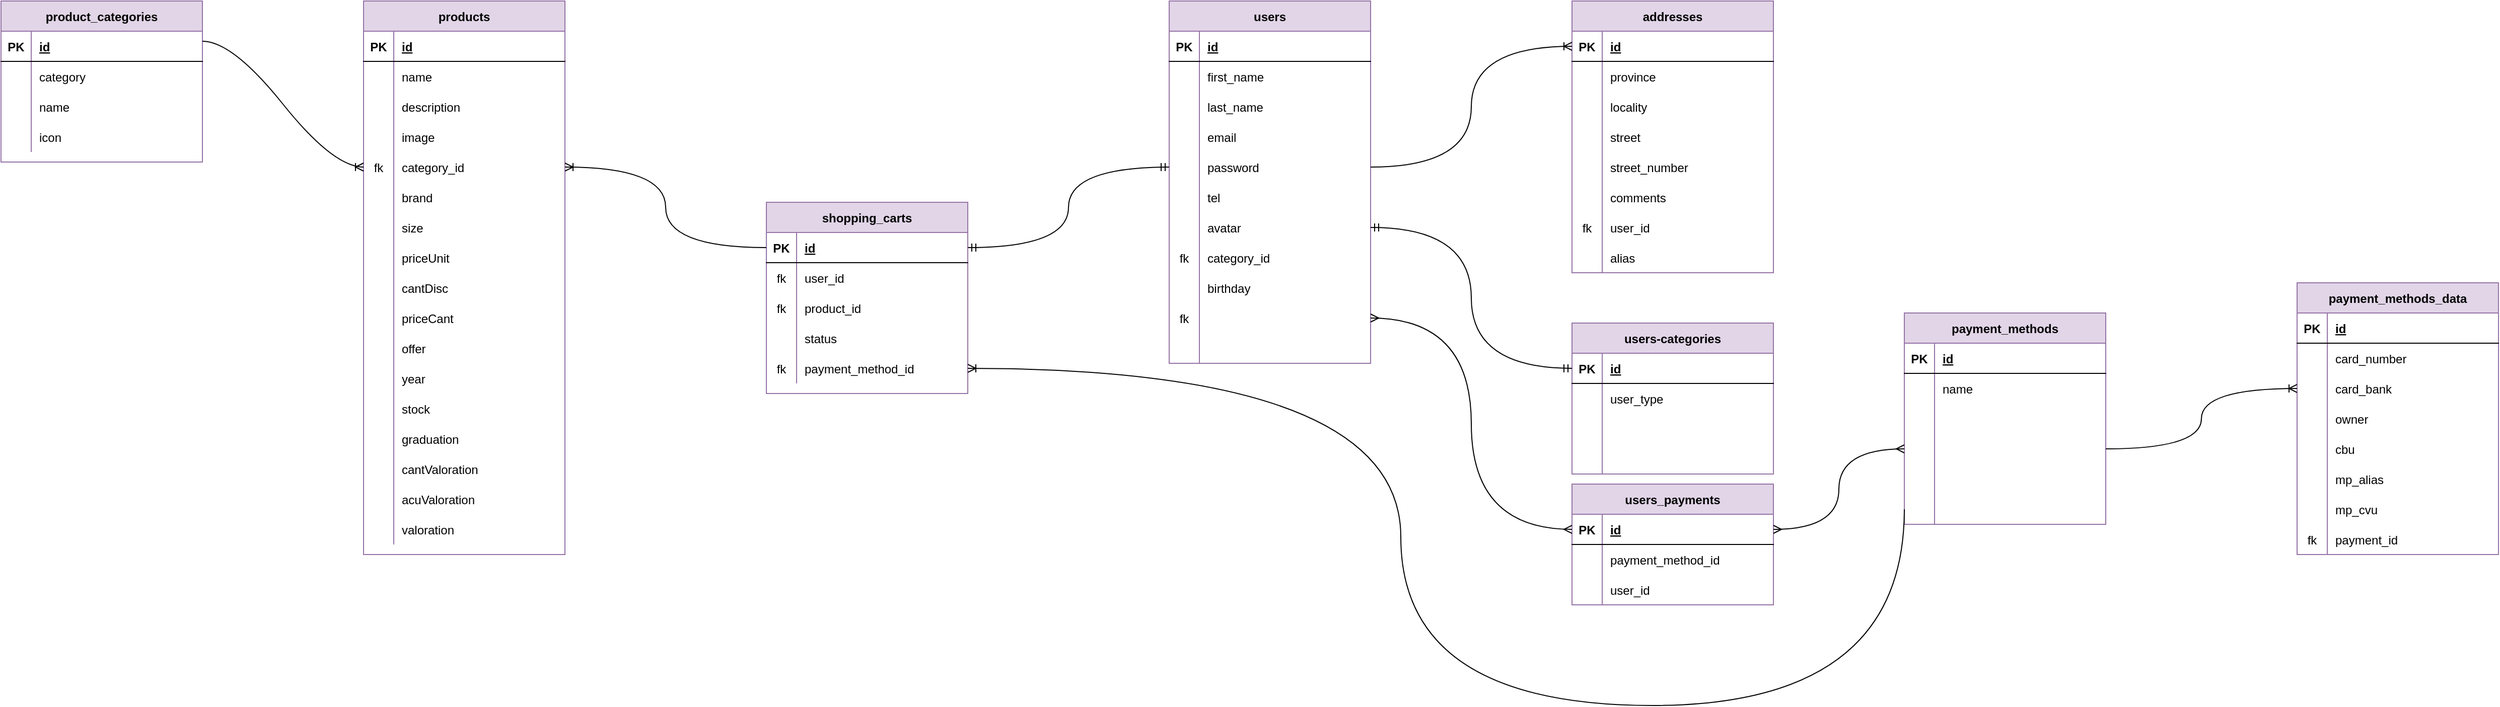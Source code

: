 <mxfile version="19.0.2" type="device"><diagram id="R2lEEEUBdFMjLlhIrx00" name="Page-1"><mxGraphModel dx="3930" dy="2700" grid="1" gridSize="10" guides="1" tooltips="1" connect="1" arrows="1" fold="1" page="1" pageScale="1" pageWidth="850" pageHeight="1100" math="0" shadow="0" extFonts="Permanent Marker^https://fonts.googleapis.com/css?family=Permanent+Marker"><root><mxCell id="0"/><mxCell id="1" parent="0"/><mxCell id="vKX-qQ7nATLXml67R0W1-17" value="products" style="shape=table;startSize=30;container=1;collapsible=1;childLayout=tableLayout;fixedRows=1;rowLines=0;fontStyle=1;align=center;resizeLast=1;fillColor=#e1d5e7;strokeColor=#9673a6;" parent="1" vertex="1"><mxGeometry x="-80" y="320" width="200" height="550" as="geometry"/></mxCell><mxCell id="vKX-qQ7nATLXml67R0W1-18" value="" style="shape=tableRow;horizontal=0;startSize=0;swimlaneHead=0;swimlaneBody=0;fillColor=none;collapsible=0;dropTarget=0;points=[[0,0.5],[1,0.5]];portConstraint=eastwest;top=0;left=0;right=0;bottom=1;" parent="vKX-qQ7nATLXml67R0W1-17" vertex="1"><mxGeometry y="30" width="200" height="30" as="geometry"/></mxCell><mxCell id="vKX-qQ7nATLXml67R0W1-19" value="PK" style="shape=partialRectangle;connectable=0;fillColor=none;top=0;left=0;bottom=0;right=0;fontStyle=1;overflow=hidden;" parent="vKX-qQ7nATLXml67R0W1-18" vertex="1"><mxGeometry width="30" height="30" as="geometry"><mxRectangle width="30" height="30" as="alternateBounds"/></mxGeometry></mxCell><mxCell id="vKX-qQ7nATLXml67R0W1-20" value="id" style="shape=partialRectangle;connectable=0;fillColor=none;top=0;left=0;bottom=0;right=0;align=left;spacingLeft=6;fontStyle=5;overflow=hidden;" parent="vKX-qQ7nATLXml67R0W1-18" vertex="1"><mxGeometry x="30" width="170" height="30" as="geometry"><mxRectangle width="170" height="30" as="alternateBounds"/></mxGeometry></mxCell><mxCell id="vKX-qQ7nATLXml67R0W1-21" value="" style="shape=tableRow;horizontal=0;startSize=0;swimlaneHead=0;swimlaneBody=0;fillColor=none;collapsible=0;dropTarget=0;points=[[0,0.5],[1,0.5]];portConstraint=eastwest;top=0;left=0;right=0;bottom=0;" parent="vKX-qQ7nATLXml67R0W1-17" vertex="1"><mxGeometry y="60" width="200" height="30" as="geometry"/></mxCell><mxCell id="vKX-qQ7nATLXml67R0W1-22" value="" style="shape=partialRectangle;connectable=0;fillColor=none;top=0;left=0;bottom=0;right=0;editable=1;overflow=hidden;" parent="vKX-qQ7nATLXml67R0W1-21" vertex="1"><mxGeometry width="30" height="30" as="geometry"><mxRectangle width="30" height="30" as="alternateBounds"/></mxGeometry></mxCell><mxCell id="vKX-qQ7nATLXml67R0W1-23" value="name" style="shape=partialRectangle;connectable=0;fillColor=none;top=0;left=0;bottom=0;right=0;align=left;spacingLeft=6;overflow=hidden;" parent="vKX-qQ7nATLXml67R0W1-21" vertex="1"><mxGeometry x="30" width="170" height="30" as="geometry"><mxRectangle width="170" height="30" as="alternateBounds"/></mxGeometry></mxCell><mxCell id="vKX-qQ7nATLXml67R0W1-24" value="" style="shape=tableRow;horizontal=0;startSize=0;swimlaneHead=0;swimlaneBody=0;fillColor=none;collapsible=0;dropTarget=0;points=[[0,0.5],[1,0.5]];portConstraint=eastwest;top=0;left=0;right=0;bottom=0;" parent="vKX-qQ7nATLXml67R0W1-17" vertex="1"><mxGeometry y="90" width="200" height="30" as="geometry"/></mxCell><mxCell id="vKX-qQ7nATLXml67R0W1-25" value="" style="shape=partialRectangle;connectable=0;fillColor=none;top=0;left=0;bottom=0;right=0;editable=1;overflow=hidden;" parent="vKX-qQ7nATLXml67R0W1-24" vertex="1"><mxGeometry width="30" height="30" as="geometry"><mxRectangle width="30" height="30" as="alternateBounds"/></mxGeometry></mxCell><mxCell id="vKX-qQ7nATLXml67R0W1-26" value="description" style="shape=partialRectangle;connectable=0;fillColor=none;top=0;left=0;bottom=0;right=0;align=left;spacingLeft=6;overflow=hidden;" parent="vKX-qQ7nATLXml67R0W1-24" vertex="1"><mxGeometry x="30" width="170" height="30" as="geometry"><mxRectangle width="170" height="30" as="alternateBounds"/></mxGeometry></mxCell><mxCell id="vKX-qQ7nATLXml67R0W1-27" value="" style="shape=tableRow;horizontal=0;startSize=0;swimlaneHead=0;swimlaneBody=0;fillColor=none;collapsible=0;dropTarget=0;points=[[0,0.5],[1,0.5]];portConstraint=eastwest;top=0;left=0;right=0;bottom=0;" parent="vKX-qQ7nATLXml67R0W1-17" vertex="1"><mxGeometry y="120" width="200" height="30" as="geometry"/></mxCell><mxCell id="vKX-qQ7nATLXml67R0W1-28" value="" style="shape=partialRectangle;connectable=0;fillColor=none;top=0;left=0;bottom=0;right=0;editable=1;overflow=hidden;" parent="vKX-qQ7nATLXml67R0W1-27" vertex="1"><mxGeometry width="30" height="30" as="geometry"><mxRectangle width="30" height="30" as="alternateBounds"/></mxGeometry></mxCell><mxCell id="vKX-qQ7nATLXml67R0W1-29" value="image" style="shape=partialRectangle;connectable=0;fillColor=none;top=0;left=0;bottom=0;right=0;align=left;spacingLeft=6;overflow=hidden;" parent="vKX-qQ7nATLXml67R0W1-27" vertex="1"><mxGeometry x="30" width="170" height="30" as="geometry"><mxRectangle width="170" height="30" as="alternateBounds"/></mxGeometry></mxCell><mxCell id="a1yXQyoGBuwXgBI-GkqS-103" style="shape=tableRow;horizontal=0;startSize=0;swimlaneHead=0;swimlaneBody=0;fillColor=none;collapsible=0;dropTarget=0;points=[[0,0.5],[1,0.5]];portConstraint=eastwest;top=0;left=0;right=0;bottom=0;" parent="vKX-qQ7nATLXml67R0W1-17" vertex="1"><mxGeometry y="150" width="200" height="30" as="geometry"/></mxCell><mxCell id="a1yXQyoGBuwXgBI-GkqS-104" value="fk" style="shape=partialRectangle;connectable=0;fillColor=none;top=0;left=0;bottom=0;right=0;editable=1;overflow=hidden;" parent="a1yXQyoGBuwXgBI-GkqS-103" vertex="1"><mxGeometry width="30" height="30" as="geometry"><mxRectangle width="30" height="30" as="alternateBounds"/></mxGeometry></mxCell><mxCell id="a1yXQyoGBuwXgBI-GkqS-105" value="category_id" style="shape=partialRectangle;connectable=0;fillColor=none;top=0;left=0;bottom=0;right=0;align=left;spacingLeft=6;overflow=hidden;" parent="a1yXQyoGBuwXgBI-GkqS-103" vertex="1"><mxGeometry x="30" width="170" height="30" as="geometry"><mxRectangle width="170" height="30" as="alternateBounds"/></mxGeometry></mxCell><mxCell id="a1yXQyoGBuwXgBI-GkqS-148" style="shape=tableRow;horizontal=0;startSize=0;swimlaneHead=0;swimlaneBody=0;fillColor=none;collapsible=0;dropTarget=0;points=[[0,0.5],[1,0.5]];portConstraint=eastwest;top=0;left=0;right=0;bottom=0;" parent="vKX-qQ7nATLXml67R0W1-17" vertex="1"><mxGeometry y="180" width="200" height="30" as="geometry"/></mxCell><mxCell id="a1yXQyoGBuwXgBI-GkqS-149" value="" style="shape=partialRectangle;connectable=0;fillColor=none;top=0;left=0;bottom=0;right=0;editable=1;overflow=hidden;" parent="a1yXQyoGBuwXgBI-GkqS-148" vertex="1"><mxGeometry width="30" height="30" as="geometry"><mxRectangle width="30" height="30" as="alternateBounds"/></mxGeometry></mxCell><mxCell id="a1yXQyoGBuwXgBI-GkqS-150" value="brand" style="shape=partialRectangle;connectable=0;fillColor=none;top=0;left=0;bottom=0;right=0;align=left;spacingLeft=6;overflow=hidden;" parent="a1yXQyoGBuwXgBI-GkqS-148" vertex="1"><mxGeometry x="30" width="170" height="30" as="geometry"><mxRectangle width="170" height="30" as="alternateBounds"/></mxGeometry></mxCell><mxCell id="a1yXQyoGBuwXgBI-GkqS-106" style="shape=tableRow;horizontal=0;startSize=0;swimlaneHead=0;swimlaneBody=0;fillColor=none;collapsible=0;dropTarget=0;points=[[0,0.5],[1,0.5]];portConstraint=eastwest;top=0;left=0;right=0;bottom=0;" parent="vKX-qQ7nATLXml67R0W1-17" vertex="1"><mxGeometry y="210" width="200" height="30" as="geometry"/></mxCell><mxCell id="a1yXQyoGBuwXgBI-GkqS-107" style="shape=partialRectangle;connectable=0;fillColor=none;top=0;left=0;bottom=0;right=0;editable=1;overflow=hidden;" parent="a1yXQyoGBuwXgBI-GkqS-106" vertex="1"><mxGeometry width="30" height="30" as="geometry"><mxRectangle width="30" height="30" as="alternateBounds"/></mxGeometry></mxCell><mxCell id="a1yXQyoGBuwXgBI-GkqS-108" value="size" style="shape=partialRectangle;connectable=0;fillColor=none;top=0;left=0;bottom=0;right=0;align=left;spacingLeft=6;overflow=hidden;" parent="a1yXQyoGBuwXgBI-GkqS-106" vertex="1"><mxGeometry x="30" width="170" height="30" as="geometry"><mxRectangle width="170" height="30" as="alternateBounds"/></mxGeometry></mxCell><mxCell id="a1yXQyoGBuwXgBI-GkqS-109" style="shape=tableRow;horizontal=0;startSize=0;swimlaneHead=0;swimlaneBody=0;fillColor=none;collapsible=0;dropTarget=0;points=[[0,0.5],[1,0.5]];portConstraint=eastwest;top=0;left=0;right=0;bottom=0;" parent="vKX-qQ7nATLXml67R0W1-17" vertex="1"><mxGeometry y="240" width="200" height="30" as="geometry"/></mxCell><mxCell id="a1yXQyoGBuwXgBI-GkqS-110" style="shape=partialRectangle;connectable=0;fillColor=none;top=0;left=0;bottom=0;right=0;editable=1;overflow=hidden;" parent="a1yXQyoGBuwXgBI-GkqS-109" vertex="1"><mxGeometry width="30" height="30" as="geometry"><mxRectangle width="30" height="30" as="alternateBounds"/></mxGeometry></mxCell><mxCell id="a1yXQyoGBuwXgBI-GkqS-111" value="priceUnit" style="shape=partialRectangle;connectable=0;fillColor=none;top=0;left=0;bottom=0;right=0;align=left;spacingLeft=6;overflow=hidden;" parent="a1yXQyoGBuwXgBI-GkqS-109" vertex="1"><mxGeometry x="30" width="170" height="30" as="geometry"><mxRectangle width="170" height="30" as="alternateBounds"/></mxGeometry></mxCell><mxCell id="a1yXQyoGBuwXgBI-GkqS-112" style="shape=tableRow;horizontal=0;startSize=0;swimlaneHead=0;swimlaneBody=0;fillColor=none;collapsible=0;dropTarget=0;points=[[0,0.5],[1,0.5]];portConstraint=eastwest;top=0;left=0;right=0;bottom=0;" parent="vKX-qQ7nATLXml67R0W1-17" vertex="1"><mxGeometry y="270" width="200" height="30" as="geometry"/></mxCell><mxCell id="a1yXQyoGBuwXgBI-GkqS-113" style="shape=partialRectangle;connectable=0;fillColor=none;top=0;left=0;bottom=0;right=0;editable=1;overflow=hidden;" parent="a1yXQyoGBuwXgBI-GkqS-112" vertex="1"><mxGeometry width="30" height="30" as="geometry"><mxRectangle width="30" height="30" as="alternateBounds"/></mxGeometry></mxCell><mxCell id="a1yXQyoGBuwXgBI-GkqS-114" value="cantDisc" style="shape=partialRectangle;connectable=0;fillColor=none;top=0;left=0;bottom=0;right=0;align=left;spacingLeft=6;overflow=hidden;" parent="a1yXQyoGBuwXgBI-GkqS-112" vertex="1"><mxGeometry x="30" width="170" height="30" as="geometry"><mxRectangle width="170" height="30" as="alternateBounds"/></mxGeometry></mxCell><mxCell id="a1yXQyoGBuwXgBI-GkqS-115" style="shape=tableRow;horizontal=0;startSize=0;swimlaneHead=0;swimlaneBody=0;fillColor=none;collapsible=0;dropTarget=0;points=[[0,0.5],[1,0.5]];portConstraint=eastwest;top=0;left=0;right=0;bottom=0;" parent="vKX-qQ7nATLXml67R0W1-17" vertex="1"><mxGeometry y="300" width="200" height="30" as="geometry"/></mxCell><mxCell id="a1yXQyoGBuwXgBI-GkqS-116" style="shape=partialRectangle;connectable=0;fillColor=none;top=0;left=0;bottom=0;right=0;editable=1;overflow=hidden;" parent="a1yXQyoGBuwXgBI-GkqS-115" vertex="1"><mxGeometry width="30" height="30" as="geometry"><mxRectangle width="30" height="30" as="alternateBounds"/></mxGeometry></mxCell><mxCell id="a1yXQyoGBuwXgBI-GkqS-117" value="priceCant" style="shape=partialRectangle;connectable=0;fillColor=none;top=0;left=0;bottom=0;right=0;align=left;spacingLeft=6;overflow=hidden;" parent="a1yXQyoGBuwXgBI-GkqS-115" vertex="1"><mxGeometry x="30" width="170" height="30" as="geometry"><mxRectangle width="170" height="30" as="alternateBounds"/></mxGeometry></mxCell><mxCell id="a1yXQyoGBuwXgBI-GkqS-118" style="shape=tableRow;horizontal=0;startSize=0;swimlaneHead=0;swimlaneBody=0;fillColor=none;collapsible=0;dropTarget=0;points=[[0,0.5],[1,0.5]];portConstraint=eastwest;top=0;left=0;right=0;bottom=0;" parent="vKX-qQ7nATLXml67R0W1-17" vertex="1"><mxGeometry y="330" width="200" height="30" as="geometry"/></mxCell><mxCell id="a1yXQyoGBuwXgBI-GkqS-119" style="shape=partialRectangle;connectable=0;fillColor=none;top=0;left=0;bottom=0;right=0;editable=1;overflow=hidden;" parent="a1yXQyoGBuwXgBI-GkqS-118" vertex="1"><mxGeometry width="30" height="30" as="geometry"><mxRectangle width="30" height="30" as="alternateBounds"/></mxGeometry></mxCell><mxCell id="a1yXQyoGBuwXgBI-GkqS-120" value="offer" style="shape=partialRectangle;connectable=0;fillColor=none;top=0;left=0;bottom=0;right=0;align=left;spacingLeft=6;overflow=hidden;" parent="a1yXQyoGBuwXgBI-GkqS-118" vertex="1"><mxGeometry x="30" width="170" height="30" as="geometry"><mxRectangle width="170" height="30" as="alternateBounds"/></mxGeometry></mxCell><mxCell id="a1yXQyoGBuwXgBI-GkqS-121" style="shape=tableRow;horizontal=0;startSize=0;swimlaneHead=0;swimlaneBody=0;fillColor=none;collapsible=0;dropTarget=0;points=[[0,0.5],[1,0.5]];portConstraint=eastwest;top=0;left=0;right=0;bottom=0;" parent="vKX-qQ7nATLXml67R0W1-17" vertex="1"><mxGeometry y="360" width="200" height="30" as="geometry"/></mxCell><mxCell id="a1yXQyoGBuwXgBI-GkqS-122" style="shape=partialRectangle;connectable=0;fillColor=none;top=0;left=0;bottom=0;right=0;editable=1;overflow=hidden;" parent="a1yXQyoGBuwXgBI-GkqS-121" vertex="1"><mxGeometry width="30" height="30" as="geometry"><mxRectangle width="30" height="30" as="alternateBounds"/></mxGeometry></mxCell><mxCell id="a1yXQyoGBuwXgBI-GkqS-123" value="year" style="shape=partialRectangle;connectable=0;fillColor=none;top=0;left=0;bottom=0;right=0;align=left;spacingLeft=6;overflow=hidden;" parent="a1yXQyoGBuwXgBI-GkqS-121" vertex="1"><mxGeometry x="30" width="170" height="30" as="geometry"><mxRectangle width="170" height="30" as="alternateBounds"/></mxGeometry></mxCell><mxCell id="a1yXQyoGBuwXgBI-GkqS-124" style="shape=tableRow;horizontal=0;startSize=0;swimlaneHead=0;swimlaneBody=0;fillColor=none;collapsible=0;dropTarget=0;points=[[0,0.5],[1,0.5]];portConstraint=eastwest;top=0;left=0;right=0;bottom=0;" parent="vKX-qQ7nATLXml67R0W1-17" vertex="1"><mxGeometry y="390" width="200" height="30" as="geometry"/></mxCell><mxCell id="a1yXQyoGBuwXgBI-GkqS-125" style="shape=partialRectangle;connectable=0;fillColor=none;top=0;left=0;bottom=0;right=0;editable=1;overflow=hidden;" parent="a1yXQyoGBuwXgBI-GkqS-124" vertex="1"><mxGeometry width="30" height="30" as="geometry"><mxRectangle width="30" height="30" as="alternateBounds"/></mxGeometry></mxCell><mxCell id="a1yXQyoGBuwXgBI-GkqS-126" value="stock" style="shape=partialRectangle;connectable=0;fillColor=none;top=0;left=0;bottom=0;right=0;align=left;spacingLeft=6;overflow=hidden;" parent="a1yXQyoGBuwXgBI-GkqS-124" vertex="1"><mxGeometry x="30" width="170" height="30" as="geometry"><mxRectangle width="170" height="30" as="alternateBounds"/></mxGeometry></mxCell><mxCell id="a1yXQyoGBuwXgBI-GkqS-127" style="shape=tableRow;horizontal=0;startSize=0;swimlaneHead=0;swimlaneBody=0;fillColor=none;collapsible=0;dropTarget=0;points=[[0,0.5],[1,0.5]];portConstraint=eastwest;top=0;left=0;right=0;bottom=0;" parent="vKX-qQ7nATLXml67R0W1-17" vertex="1"><mxGeometry y="420" width="200" height="30" as="geometry"/></mxCell><mxCell id="a1yXQyoGBuwXgBI-GkqS-128" style="shape=partialRectangle;connectable=0;fillColor=none;top=0;left=0;bottom=0;right=0;editable=1;overflow=hidden;" parent="a1yXQyoGBuwXgBI-GkqS-127" vertex="1"><mxGeometry width="30" height="30" as="geometry"><mxRectangle width="30" height="30" as="alternateBounds"/></mxGeometry></mxCell><mxCell id="a1yXQyoGBuwXgBI-GkqS-129" value="graduation" style="shape=partialRectangle;connectable=0;fillColor=none;top=0;left=0;bottom=0;right=0;align=left;spacingLeft=6;overflow=hidden;" parent="a1yXQyoGBuwXgBI-GkqS-127" vertex="1"><mxGeometry x="30" width="170" height="30" as="geometry"><mxRectangle width="170" height="30" as="alternateBounds"/></mxGeometry></mxCell><mxCell id="a1yXQyoGBuwXgBI-GkqS-130" style="shape=tableRow;horizontal=0;startSize=0;swimlaneHead=0;swimlaneBody=0;fillColor=none;collapsible=0;dropTarget=0;points=[[0,0.5],[1,0.5]];portConstraint=eastwest;top=0;left=0;right=0;bottom=0;" parent="vKX-qQ7nATLXml67R0W1-17" vertex="1"><mxGeometry y="450" width="200" height="30" as="geometry"/></mxCell><mxCell id="a1yXQyoGBuwXgBI-GkqS-131" style="shape=partialRectangle;connectable=0;fillColor=none;top=0;left=0;bottom=0;right=0;editable=1;overflow=hidden;" parent="a1yXQyoGBuwXgBI-GkqS-130" vertex="1"><mxGeometry width="30" height="30" as="geometry"><mxRectangle width="30" height="30" as="alternateBounds"/></mxGeometry></mxCell><mxCell id="a1yXQyoGBuwXgBI-GkqS-132" value="cantValoration" style="shape=partialRectangle;connectable=0;fillColor=none;top=0;left=0;bottom=0;right=0;align=left;spacingLeft=6;overflow=hidden;" parent="a1yXQyoGBuwXgBI-GkqS-130" vertex="1"><mxGeometry x="30" width="170" height="30" as="geometry"><mxRectangle width="170" height="30" as="alternateBounds"/></mxGeometry></mxCell><mxCell id="a1yXQyoGBuwXgBI-GkqS-136" style="shape=tableRow;horizontal=0;startSize=0;swimlaneHead=0;swimlaneBody=0;fillColor=none;collapsible=0;dropTarget=0;points=[[0,0.5],[1,0.5]];portConstraint=eastwest;top=0;left=0;right=0;bottom=0;" parent="vKX-qQ7nATLXml67R0W1-17" vertex="1"><mxGeometry y="480" width="200" height="30" as="geometry"/></mxCell><mxCell id="a1yXQyoGBuwXgBI-GkqS-137" style="shape=partialRectangle;connectable=0;fillColor=none;top=0;left=0;bottom=0;right=0;editable=1;overflow=hidden;" parent="a1yXQyoGBuwXgBI-GkqS-136" vertex="1"><mxGeometry width="30" height="30" as="geometry"><mxRectangle width="30" height="30" as="alternateBounds"/></mxGeometry></mxCell><mxCell id="a1yXQyoGBuwXgBI-GkqS-138" value="acuValoration" style="shape=partialRectangle;connectable=0;fillColor=none;top=0;left=0;bottom=0;right=0;align=left;spacingLeft=6;overflow=hidden;" parent="a1yXQyoGBuwXgBI-GkqS-136" vertex="1"><mxGeometry x="30" width="170" height="30" as="geometry"><mxRectangle width="170" height="30" as="alternateBounds"/></mxGeometry></mxCell><mxCell id="a1yXQyoGBuwXgBI-GkqS-133" style="shape=tableRow;horizontal=0;startSize=0;swimlaneHead=0;swimlaneBody=0;fillColor=none;collapsible=0;dropTarget=0;points=[[0,0.5],[1,0.5]];portConstraint=eastwest;top=0;left=0;right=0;bottom=0;" parent="vKX-qQ7nATLXml67R0W1-17" vertex="1"><mxGeometry y="510" width="200" height="30" as="geometry"/></mxCell><mxCell id="a1yXQyoGBuwXgBI-GkqS-134" style="shape=partialRectangle;connectable=0;fillColor=none;top=0;left=0;bottom=0;right=0;editable=1;overflow=hidden;" parent="a1yXQyoGBuwXgBI-GkqS-133" vertex="1"><mxGeometry width="30" height="30" as="geometry"><mxRectangle width="30" height="30" as="alternateBounds"/></mxGeometry></mxCell><mxCell id="a1yXQyoGBuwXgBI-GkqS-135" value="valoration" style="shape=partialRectangle;connectable=0;fillColor=none;top=0;left=0;bottom=0;right=0;align=left;spacingLeft=6;overflow=hidden;" parent="a1yXQyoGBuwXgBI-GkqS-133" vertex="1"><mxGeometry x="30" width="170" height="30" as="geometry"><mxRectangle width="170" height="30" as="alternateBounds"/></mxGeometry></mxCell><mxCell id="vKX-qQ7nATLXml67R0W1-32" value="users" style="shape=table;startSize=30;container=1;collapsible=1;childLayout=tableLayout;fixedRows=1;rowLines=0;fontStyle=1;align=center;resizeLast=1;direction=east;fillColor=#e1d5e7;strokeColor=#9673a6;" parent="1" vertex="1"><mxGeometry x="720" y="320" width="200" height="360" as="geometry"/></mxCell><mxCell id="vKX-qQ7nATLXml67R0W1-33" value="" style="shape=tableRow;horizontal=0;startSize=0;swimlaneHead=0;swimlaneBody=0;fillColor=none;collapsible=0;dropTarget=0;points=[[0,0.5],[1,0.5]];portConstraint=eastwest;top=0;left=0;right=0;bottom=1;" parent="vKX-qQ7nATLXml67R0W1-32" vertex="1"><mxGeometry y="30" width="200" height="30" as="geometry"/></mxCell><mxCell id="vKX-qQ7nATLXml67R0W1-34" value="PK" style="shape=partialRectangle;connectable=0;fillColor=none;top=0;left=0;bottom=0;right=0;fontStyle=1;overflow=hidden;" parent="vKX-qQ7nATLXml67R0W1-33" vertex="1"><mxGeometry width="30" height="30" as="geometry"><mxRectangle width="30" height="30" as="alternateBounds"/></mxGeometry></mxCell><mxCell id="vKX-qQ7nATLXml67R0W1-35" value="id" style="shape=partialRectangle;connectable=0;fillColor=none;top=0;left=0;bottom=0;right=0;align=left;spacingLeft=6;fontStyle=5;overflow=hidden;" parent="vKX-qQ7nATLXml67R0W1-33" vertex="1"><mxGeometry x="30" width="170" height="30" as="geometry"><mxRectangle width="170" height="30" as="alternateBounds"/></mxGeometry></mxCell><mxCell id="vKX-qQ7nATLXml67R0W1-36" value="" style="shape=tableRow;horizontal=0;startSize=0;swimlaneHead=0;swimlaneBody=0;fillColor=none;collapsible=0;dropTarget=0;points=[[0,0.5],[1,0.5]];portConstraint=eastwest;top=0;left=0;right=0;bottom=0;" parent="vKX-qQ7nATLXml67R0W1-32" vertex="1"><mxGeometry y="60" width="200" height="30" as="geometry"/></mxCell><mxCell id="vKX-qQ7nATLXml67R0W1-37" value="" style="shape=partialRectangle;connectable=0;fillColor=none;top=0;left=0;bottom=0;right=0;editable=1;overflow=hidden;" parent="vKX-qQ7nATLXml67R0W1-36" vertex="1"><mxGeometry width="30" height="30" as="geometry"><mxRectangle width="30" height="30" as="alternateBounds"/></mxGeometry></mxCell><mxCell id="vKX-qQ7nATLXml67R0W1-38" value="first_name" style="shape=partialRectangle;connectable=0;fillColor=none;top=0;left=0;bottom=0;right=0;align=left;spacingLeft=6;overflow=hidden;" parent="vKX-qQ7nATLXml67R0W1-36" vertex="1"><mxGeometry x="30" width="170" height="30" as="geometry"><mxRectangle width="170" height="30" as="alternateBounds"/></mxGeometry></mxCell><mxCell id="vKX-qQ7nATLXml67R0W1-39" value="" style="shape=tableRow;horizontal=0;startSize=0;swimlaneHead=0;swimlaneBody=0;fillColor=none;collapsible=0;dropTarget=0;points=[[0,0.5],[1,0.5]];portConstraint=eastwest;top=0;left=0;right=0;bottom=0;" parent="vKX-qQ7nATLXml67R0W1-32" vertex="1"><mxGeometry y="90" width="200" height="30" as="geometry"/></mxCell><mxCell id="vKX-qQ7nATLXml67R0W1-40" value="" style="shape=partialRectangle;connectable=0;fillColor=none;top=0;left=0;bottom=0;right=0;editable=1;overflow=hidden;" parent="vKX-qQ7nATLXml67R0W1-39" vertex="1"><mxGeometry width="30" height="30" as="geometry"><mxRectangle width="30" height="30" as="alternateBounds"/></mxGeometry></mxCell><mxCell id="vKX-qQ7nATLXml67R0W1-41" value="last_name" style="shape=partialRectangle;connectable=0;fillColor=none;top=0;left=0;bottom=0;right=0;align=left;spacingLeft=6;overflow=hidden;" parent="vKX-qQ7nATLXml67R0W1-39" vertex="1"><mxGeometry x="30" width="170" height="30" as="geometry"><mxRectangle width="170" height="30" as="alternateBounds"/></mxGeometry></mxCell><mxCell id="vKX-qQ7nATLXml67R0W1-42" value="" style="shape=tableRow;horizontal=0;startSize=0;swimlaneHead=0;swimlaneBody=0;fillColor=none;collapsible=0;dropTarget=0;points=[[0,0.5],[1,0.5]];portConstraint=eastwest;top=0;left=0;right=0;bottom=0;" parent="vKX-qQ7nATLXml67R0W1-32" vertex="1"><mxGeometry y="120" width="200" height="30" as="geometry"/></mxCell><mxCell id="vKX-qQ7nATLXml67R0W1-43" value="" style="shape=partialRectangle;connectable=0;fillColor=none;top=0;left=0;bottom=0;right=0;editable=1;overflow=hidden;" parent="vKX-qQ7nATLXml67R0W1-42" vertex="1"><mxGeometry width="30" height="30" as="geometry"><mxRectangle width="30" height="30" as="alternateBounds"/></mxGeometry></mxCell><mxCell id="vKX-qQ7nATLXml67R0W1-44" value="email" style="shape=partialRectangle;connectable=0;fillColor=none;top=0;left=0;bottom=0;right=0;align=left;spacingLeft=6;overflow=hidden;" parent="vKX-qQ7nATLXml67R0W1-42" vertex="1"><mxGeometry x="30" width="170" height="30" as="geometry"><mxRectangle width="170" height="30" as="alternateBounds"/></mxGeometry></mxCell><mxCell id="a1yXQyoGBuwXgBI-GkqS-31" style="shape=tableRow;horizontal=0;startSize=0;swimlaneHead=0;swimlaneBody=0;fillColor=none;collapsible=0;dropTarget=0;points=[[0,0.5],[1,0.5]];portConstraint=eastwest;top=0;left=0;right=0;bottom=0;" parent="vKX-qQ7nATLXml67R0W1-32" vertex="1"><mxGeometry y="150" width="200" height="30" as="geometry"/></mxCell><mxCell id="a1yXQyoGBuwXgBI-GkqS-32" style="shape=partialRectangle;connectable=0;fillColor=none;top=0;left=0;bottom=0;right=0;editable=1;overflow=hidden;" parent="a1yXQyoGBuwXgBI-GkqS-31" vertex="1"><mxGeometry width="30" height="30" as="geometry"><mxRectangle width="30" height="30" as="alternateBounds"/></mxGeometry></mxCell><mxCell id="a1yXQyoGBuwXgBI-GkqS-33" value="password" style="shape=partialRectangle;connectable=0;fillColor=none;top=0;left=0;bottom=0;right=0;align=left;spacingLeft=6;overflow=hidden;" parent="a1yXQyoGBuwXgBI-GkqS-31" vertex="1"><mxGeometry x="30" width="170" height="30" as="geometry"><mxRectangle width="170" height="30" as="alternateBounds"/></mxGeometry></mxCell><mxCell id="a1yXQyoGBuwXgBI-GkqS-34" style="shape=tableRow;horizontal=0;startSize=0;swimlaneHead=0;swimlaneBody=0;fillColor=none;collapsible=0;dropTarget=0;points=[[0,0.5],[1,0.5]];portConstraint=eastwest;top=0;left=0;right=0;bottom=0;" parent="vKX-qQ7nATLXml67R0W1-32" vertex="1"><mxGeometry y="180" width="200" height="30" as="geometry"/></mxCell><mxCell id="a1yXQyoGBuwXgBI-GkqS-35" style="shape=partialRectangle;connectable=0;fillColor=none;top=0;left=0;bottom=0;right=0;editable=1;overflow=hidden;" parent="a1yXQyoGBuwXgBI-GkqS-34" vertex="1"><mxGeometry width="30" height="30" as="geometry"><mxRectangle width="30" height="30" as="alternateBounds"/></mxGeometry></mxCell><mxCell id="a1yXQyoGBuwXgBI-GkqS-36" value="tel" style="shape=partialRectangle;connectable=0;fillColor=none;top=0;left=0;bottom=0;right=0;align=left;spacingLeft=6;overflow=hidden;" parent="a1yXQyoGBuwXgBI-GkqS-34" vertex="1"><mxGeometry x="30" width="170" height="30" as="geometry"><mxRectangle width="170" height="30" as="alternateBounds"/></mxGeometry></mxCell><mxCell id="a1yXQyoGBuwXgBI-GkqS-37" style="shape=tableRow;horizontal=0;startSize=0;swimlaneHead=0;swimlaneBody=0;fillColor=none;collapsible=0;dropTarget=0;points=[[0,0.5],[1,0.5]];portConstraint=eastwest;top=0;left=0;right=0;bottom=0;" parent="vKX-qQ7nATLXml67R0W1-32" vertex="1"><mxGeometry y="210" width="200" height="30" as="geometry"/></mxCell><mxCell id="a1yXQyoGBuwXgBI-GkqS-38" style="shape=partialRectangle;connectable=0;fillColor=none;top=0;left=0;bottom=0;right=0;editable=1;overflow=hidden;" parent="a1yXQyoGBuwXgBI-GkqS-37" vertex="1"><mxGeometry width="30" height="30" as="geometry"><mxRectangle width="30" height="30" as="alternateBounds"/></mxGeometry></mxCell><mxCell id="a1yXQyoGBuwXgBI-GkqS-39" value="avatar" style="shape=partialRectangle;connectable=0;fillColor=none;top=0;left=0;bottom=0;right=0;align=left;spacingLeft=6;overflow=hidden;" parent="a1yXQyoGBuwXgBI-GkqS-37" vertex="1"><mxGeometry x="30" width="170" height="30" as="geometry"><mxRectangle width="170" height="30" as="alternateBounds"/></mxGeometry></mxCell><mxCell id="a1yXQyoGBuwXgBI-GkqS-40" style="shape=tableRow;horizontal=0;startSize=0;swimlaneHead=0;swimlaneBody=0;fillColor=none;collapsible=0;dropTarget=0;points=[[0,0.5],[1,0.5]];portConstraint=eastwest;top=0;left=0;right=0;bottom=0;" parent="vKX-qQ7nATLXml67R0W1-32" vertex="1"><mxGeometry y="240" width="200" height="30" as="geometry"/></mxCell><mxCell id="a1yXQyoGBuwXgBI-GkqS-41" value="fk" style="shape=partialRectangle;connectable=0;fillColor=none;top=0;left=0;bottom=0;right=0;editable=1;overflow=hidden;" parent="a1yXQyoGBuwXgBI-GkqS-40" vertex="1"><mxGeometry width="30" height="30" as="geometry"><mxRectangle width="30" height="30" as="alternateBounds"/></mxGeometry></mxCell><mxCell id="a1yXQyoGBuwXgBI-GkqS-42" value="category_id" style="shape=partialRectangle;connectable=0;fillColor=none;top=0;left=0;bottom=0;right=0;align=left;spacingLeft=6;overflow=hidden;" parent="a1yXQyoGBuwXgBI-GkqS-40" vertex="1"><mxGeometry x="30" width="170" height="30" as="geometry"><mxRectangle width="170" height="30" as="alternateBounds"/></mxGeometry></mxCell><mxCell id="a1yXQyoGBuwXgBI-GkqS-49" style="shape=tableRow;horizontal=0;startSize=0;swimlaneHead=0;swimlaneBody=0;fillColor=none;collapsible=0;dropTarget=0;points=[[0,0.5],[1,0.5]];portConstraint=eastwest;top=0;left=0;right=0;bottom=0;" parent="vKX-qQ7nATLXml67R0W1-32" vertex="1"><mxGeometry y="270" width="200" height="30" as="geometry"/></mxCell><mxCell id="a1yXQyoGBuwXgBI-GkqS-50" style="shape=partialRectangle;connectable=0;fillColor=none;top=0;left=0;bottom=0;right=0;editable=1;overflow=hidden;" parent="a1yXQyoGBuwXgBI-GkqS-49" vertex="1"><mxGeometry width="30" height="30" as="geometry"><mxRectangle width="30" height="30" as="alternateBounds"/></mxGeometry></mxCell><mxCell id="a1yXQyoGBuwXgBI-GkqS-51" value="birthday" style="shape=partialRectangle;connectable=0;fillColor=none;top=0;left=0;bottom=0;right=0;align=left;spacingLeft=6;overflow=hidden;" parent="a1yXQyoGBuwXgBI-GkqS-49" vertex="1"><mxGeometry x="30" width="170" height="30" as="geometry"><mxRectangle width="170" height="30" as="alternateBounds"/></mxGeometry></mxCell><mxCell id="a1yXQyoGBuwXgBI-GkqS-70" style="shape=tableRow;horizontal=0;startSize=0;swimlaneHead=0;swimlaneBody=0;fillColor=none;collapsible=0;dropTarget=0;points=[[0,0.5],[1,0.5]];portConstraint=eastwest;top=0;left=0;right=0;bottom=0;" parent="vKX-qQ7nATLXml67R0W1-32" vertex="1"><mxGeometry y="300" width="200" height="30" as="geometry"/></mxCell><mxCell id="a1yXQyoGBuwXgBI-GkqS-71" value="fk" style="shape=partialRectangle;connectable=0;fillColor=none;top=0;left=0;bottom=0;right=0;editable=1;overflow=hidden;" parent="a1yXQyoGBuwXgBI-GkqS-70" vertex="1"><mxGeometry width="30" height="30" as="geometry"><mxRectangle width="30" height="30" as="alternateBounds"/></mxGeometry></mxCell><mxCell id="a1yXQyoGBuwXgBI-GkqS-72" value="" style="shape=partialRectangle;connectable=0;fillColor=none;top=0;left=0;bottom=0;right=0;align=left;spacingLeft=6;overflow=hidden;" parent="a1yXQyoGBuwXgBI-GkqS-70" vertex="1"><mxGeometry x="30" width="170" height="30" as="geometry"><mxRectangle width="170" height="30" as="alternateBounds"/></mxGeometry></mxCell><mxCell id="K3FJyPm6B2ICdY3AMj5Y-20" style="shape=tableRow;horizontal=0;startSize=0;swimlaneHead=0;swimlaneBody=0;fillColor=none;collapsible=0;dropTarget=0;points=[[0,0.5],[1,0.5]];portConstraint=eastwest;top=0;left=0;right=0;bottom=0;" parent="vKX-qQ7nATLXml67R0W1-32" vertex="1"><mxGeometry y="330" width="200" height="30" as="geometry"/></mxCell><mxCell id="K3FJyPm6B2ICdY3AMj5Y-21" style="shape=partialRectangle;connectable=0;fillColor=none;top=0;left=0;bottom=0;right=0;editable=1;overflow=hidden;" parent="K3FJyPm6B2ICdY3AMj5Y-20" vertex="1"><mxGeometry width="30" height="30" as="geometry"><mxRectangle width="30" height="30" as="alternateBounds"/></mxGeometry></mxCell><mxCell id="K3FJyPm6B2ICdY3AMj5Y-22" style="shape=partialRectangle;connectable=0;fillColor=none;top=0;left=0;bottom=0;right=0;align=left;spacingLeft=6;overflow=hidden;" parent="K3FJyPm6B2ICdY3AMj5Y-20" vertex="1"><mxGeometry x="30" width="170" height="30" as="geometry"><mxRectangle width="170" height="30" as="alternateBounds"/></mxGeometry></mxCell><mxCell id="vKX-qQ7nATLXml67R0W1-45" value="shopping_carts" style="shape=table;startSize=30;container=1;collapsible=1;childLayout=tableLayout;fixedRows=1;rowLines=0;fontStyle=1;align=center;resizeLast=1;fillColor=#e1d5e7;strokeColor=#9673a6;" parent="1" vertex="1"><mxGeometry x="320" y="520" width="200" height="190" as="geometry"/></mxCell><mxCell id="vKX-qQ7nATLXml67R0W1-46" value="" style="shape=tableRow;horizontal=0;startSize=0;swimlaneHead=0;swimlaneBody=0;fillColor=none;collapsible=0;dropTarget=0;points=[[0,0.5],[1,0.5]];portConstraint=eastwest;top=0;left=0;right=0;bottom=1;" parent="vKX-qQ7nATLXml67R0W1-45" vertex="1"><mxGeometry y="30" width="200" height="30" as="geometry"/></mxCell><mxCell id="vKX-qQ7nATLXml67R0W1-47" value="PK" style="shape=partialRectangle;connectable=0;fillColor=none;top=0;left=0;bottom=0;right=0;fontStyle=1;overflow=hidden;" parent="vKX-qQ7nATLXml67R0W1-46" vertex="1"><mxGeometry width="30" height="30" as="geometry"><mxRectangle width="30" height="30" as="alternateBounds"/></mxGeometry></mxCell><mxCell id="vKX-qQ7nATLXml67R0W1-48" value="id" style="shape=partialRectangle;connectable=0;fillColor=none;top=0;left=0;bottom=0;right=0;align=left;spacingLeft=6;fontStyle=5;overflow=hidden;" parent="vKX-qQ7nATLXml67R0W1-46" vertex="1"><mxGeometry x="30" width="170" height="30" as="geometry"><mxRectangle width="170" height="30" as="alternateBounds"/></mxGeometry></mxCell><mxCell id="vKX-qQ7nATLXml67R0W1-49" value="" style="shape=tableRow;horizontal=0;startSize=0;swimlaneHead=0;swimlaneBody=0;fillColor=none;collapsible=0;dropTarget=0;points=[[0,0.5],[1,0.5]];portConstraint=eastwest;top=0;left=0;right=0;bottom=0;" parent="vKX-qQ7nATLXml67R0W1-45" vertex="1"><mxGeometry y="60" width="200" height="30" as="geometry"/></mxCell><mxCell id="vKX-qQ7nATLXml67R0W1-50" value="fk" style="shape=partialRectangle;connectable=0;fillColor=none;top=0;left=0;bottom=0;right=0;editable=1;overflow=hidden;" parent="vKX-qQ7nATLXml67R0W1-49" vertex="1"><mxGeometry width="30" height="30" as="geometry"><mxRectangle width="30" height="30" as="alternateBounds"/></mxGeometry></mxCell><mxCell id="vKX-qQ7nATLXml67R0W1-51" value="user_id" style="shape=partialRectangle;connectable=0;fillColor=none;top=0;left=0;bottom=0;right=0;align=left;spacingLeft=6;overflow=hidden;" parent="vKX-qQ7nATLXml67R0W1-49" vertex="1"><mxGeometry x="30" width="170" height="30" as="geometry"><mxRectangle width="170" height="30" as="alternateBounds"/></mxGeometry></mxCell><mxCell id="vKX-qQ7nATLXml67R0W1-52" value="" style="shape=tableRow;horizontal=0;startSize=0;swimlaneHead=0;swimlaneBody=0;fillColor=none;collapsible=0;dropTarget=0;points=[[0,0.5],[1,0.5]];portConstraint=eastwest;top=0;left=0;right=0;bottom=0;" parent="vKX-qQ7nATLXml67R0W1-45" vertex="1"><mxGeometry y="90" width="200" height="30" as="geometry"/></mxCell><mxCell id="vKX-qQ7nATLXml67R0W1-53" value="fk" style="shape=partialRectangle;connectable=0;fillColor=none;top=0;left=0;bottom=0;right=0;editable=1;overflow=hidden;" parent="vKX-qQ7nATLXml67R0W1-52" vertex="1"><mxGeometry width="30" height="30" as="geometry"><mxRectangle width="30" height="30" as="alternateBounds"/></mxGeometry></mxCell><mxCell id="vKX-qQ7nATLXml67R0W1-54" value="product_id" style="shape=partialRectangle;connectable=0;fillColor=none;top=0;left=0;bottom=0;right=0;align=left;spacingLeft=6;overflow=hidden;" parent="vKX-qQ7nATLXml67R0W1-52" vertex="1"><mxGeometry x="30" width="170" height="30" as="geometry"><mxRectangle width="170" height="30" as="alternateBounds"/></mxGeometry></mxCell><mxCell id="K3FJyPm6B2ICdY3AMj5Y-59" style="shape=tableRow;horizontal=0;startSize=0;swimlaneHead=0;swimlaneBody=0;fillColor=none;collapsible=0;dropTarget=0;points=[[0,0.5],[1,0.5]];portConstraint=eastwest;top=0;left=0;right=0;bottom=0;" parent="vKX-qQ7nATLXml67R0W1-45" vertex="1"><mxGeometry y="120" width="200" height="30" as="geometry"/></mxCell><mxCell id="K3FJyPm6B2ICdY3AMj5Y-60" style="shape=partialRectangle;connectable=0;fillColor=none;top=0;left=0;bottom=0;right=0;editable=1;overflow=hidden;" parent="K3FJyPm6B2ICdY3AMj5Y-59" vertex="1"><mxGeometry width="30" height="30" as="geometry"><mxRectangle width="30" height="30" as="alternateBounds"/></mxGeometry></mxCell><mxCell id="K3FJyPm6B2ICdY3AMj5Y-61" value="status" style="shape=partialRectangle;connectable=0;fillColor=none;top=0;left=0;bottom=0;right=0;align=left;spacingLeft=6;overflow=hidden;" parent="K3FJyPm6B2ICdY3AMj5Y-59" vertex="1"><mxGeometry x="30" width="170" height="30" as="geometry"><mxRectangle width="170" height="30" as="alternateBounds"/></mxGeometry></mxCell><mxCell id="K3FJyPm6B2ICdY3AMj5Y-67" style="shape=tableRow;horizontal=0;startSize=0;swimlaneHead=0;swimlaneBody=0;fillColor=none;collapsible=0;dropTarget=0;points=[[0,0.5],[1,0.5]];portConstraint=eastwest;top=0;left=0;right=0;bottom=0;" parent="vKX-qQ7nATLXml67R0W1-45" vertex="1"><mxGeometry y="150" width="200" height="30" as="geometry"/></mxCell><mxCell id="K3FJyPm6B2ICdY3AMj5Y-68" value="fk" style="shape=partialRectangle;connectable=0;fillColor=none;top=0;left=0;bottom=0;right=0;editable=1;overflow=hidden;" parent="K3FJyPm6B2ICdY3AMj5Y-67" vertex="1"><mxGeometry width="30" height="30" as="geometry"><mxRectangle width="30" height="30" as="alternateBounds"/></mxGeometry></mxCell><mxCell id="K3FJyPm6B2ICdY3AMj5Y-69" value="payment_method_id" style="shape=partialRectangle;connectable=0;fillColor=none;top=0;left=0;bottom=0;right=0;align=left;spacingLeft=6;overflow=hidden;" parent="K3FJyPm6B2ICdY3AMj5Y-67" vertex="1"><mxGeometry x="30" width="170" height="30" as="geometry"><mxRectangle width="170" height="30" as="alternateBounds"/></mxGeometry></mxCell><mxCell id="vKX-qQ7nATLXml67R0W1-92" value="addresses" style="shape=table;startSize=30;container=1;collapsible=1;childLayout=tableLayout;fixedRows=1;rowLines=0;fontStyle=1;align=center;resizeLast=1;fillColor=#e1d5e7;strokeColor=#9673a6;" parent="1" vertex="1"><mxGeometry x="1120" y="320" width="200" height="270" as="geometry"/></mxCell><mxCell id="vKX-qQ7nATLXml67R0W1-93" value="" style="shape=tableRow;horizontal=0;startSize=0;swimlaneHead=0;swimlaneBody=0;fillColor=none;collapsible=0;dropTarget=0;points=[[0,0.5],[1,0.5]];portConstraint=eastwest;top=0;left=0;right=0;bottom=1;" parent="vKX-qQ7nATLXml67R0W1-92" vertex="1"><mxGeometry y="30" width="200" height="30" as="geometry"/></mxCell><mxCell id="vKX-qQ7nATLXml67R0W1-94" value="PK" style="shape=partialRectangle;connectable=0;fillColor=none;top=0;left=0;bottom=0;right=0;fontStyle=1;overflow=hidden;" parent="vKX-qQ7nATLXml67R0W1-93" vertex="1"><mxGeometry width="30" height="30" as="geometry"><mxRectangle width="30" height="30" as="alternateBounds"/></mxGeometry></mxCell><mxCell id="vKX-qQ7nATLXml67R0W1-95" value="id" style="shape=partialRectangle;connectable=0;fillColor=none;top=0;left=0;bottom=0;right=0;align=left;spacingLeft=6;fontStyle=5;overflow=hidden;" parent="vKX-qQ7nATLXml67R0W1-93" vertex="1"><mxGeometry x="30" width="170" height="30" as="geometry"><mxRectangle width="170" height="30" as="alternateBounds"/></mxGeometry></mxCell><mxCell id="vKX-qQ7nATLXml67R0W1-96" value="" style="shape=tableRow;horizontal=0;startSize=0;swimlaneHead=0;swimlaneBody=0;fillColor=none;collapsible=0;dropTarget=0;points=[[0,0.5],[1,0.5]];portConstraint=eastwest;top=0;left=0;right=0;bottom=0;" parent="vKX-qQ7nATLXml67R0W1-92" vertex="1"><mxGeometry y="60" width="200" height="30" as="geometry"/></mxCell><mxCell id="vKX-qQ7nATLXml67R0W1-97" value="" style="shape=partialRectangle;connectable=0;fillColor=none;top=0;left=0;bottom=0;right=0;editable=1;overflow=hidden;" parent="vKX-qQ7nATLXml67R0W1-96" vertex="1"><mxGeometry width="30" height="30" as="geometry"><mxRectangle width="30" height="30" as="alternateBounds"/></mxGeometry></mxCell><mxCell id="vKX-qQ7nATLXml67R0W1-98" value="province" style="shape=partialRectangle;connectable=0;fillColor=none;top=0;left=0;bottom=0;right=0;align=left;spacingLeft=6;overflow=hidden;" parent="vKX-qQ7nATLXml67R0W1-96" vertex="1"><mxGeometry x="30" width="170" height="30" as="geometry"><mxRectangle width="170" height="30" as="alternateBounds"/></mxGeometry></mxCell><mxCell id="vKX-qQ7nATLXml67R0W1-99" value="" style="shape=tableRow;horizontal=0;startSize=0;swimlaneHead=0;swimlaneBody=0;fillColor=none;collapsible=0;dropTarget=0;points=[[0,0.5],[1,0.5]];portConstraint=eastwest;top=0;left=0;right=0;bottom=0;" parent="vKX-qQ7nATLXml67R0W1-92" vertex="1"><mxGeometry y="90" width="200" height="30" as="geometry"/></mxCell><mxCell id="vKX-qQ7nATLXml67R0W1-100" value="" style="shape=partialRectangle;connectable=0;fillColor=none;top=0;left=0;bottom=0;right=0;editable=1;overflow=hidden;" parent="vKX-qQ7nATLXml67R0W1-99" vertex="1"><mxGeometry width="30" height="30" as="geometry"><mxRectangle width="30" height="30" as="alternateBounds"/></mxGeometry></mxCell><mxCell id="vKX-qQ7nATLXml67R0W1-101" value="locality" style="shape=partialRectangle;connectable=0;fillColor=none;top=0;left=0;bottom=0;right=0;align=left;spacingLeft=6;overflow=hidden;" parent="vKX-qQ7nATLXml67R0W1-99" vertex="1"><mxGeometry x="30" width="170" height="30" as="geometry"><mxRectangle width="170" height="30" as="alternateBounds"/></mxGeometry></mxCell><mxCell id="vKX-qQ7nATLXml67R0W1-102" value="" style="shape=tableRow;horizontal=0;startSize=0;swimlaneHead=0;swimlaneBody=0;fillColor=none;collapsible=0;dropTarget=0;points=[[0,0.5],[1,0.5]];portConstraint=eastwest;top=0;left=0;right=0;bottom=0;" parent="vKX-qQ7nATLXml67R0W1-92" vertex="1"><mxGeometry y="120" width="200" height="30" as="geometry"/></mxCell><mxCell id="vKX-qQ7nATLXml67R0W1-103" value="" style="shape=partialRectangle;connectable=0;fillColor=none;top=0;left=0;bottom=0;right=0;editable=1;overflow=hidden;" parent="vKX-qQ7nATLXml67R0W1-102" vertex="1"><mxGeometry width="30" height="30" as="geometry"><mxRectangle width="30" height="30" as="alternateBounds"/></mxGeometry></mxCell><mxCell id="vKX-qQ7nATLXml67R0W1-104" value="street" style="shape=partialRectangle;connectable=0;fillColor=none;top=0;left=0;bottom=0;right=0;align=left;spacingLeft=6;overflow=hidden;" parent="vKX-qQ7nATLXml67R0W1-102" vertex="1"><mxGeometry x="30" width="170" height="30" as="geometry"><mxRectangle width="170" height="30" as="alternateBounds"/></mxGeometry></mxCell><mxCell id="a1yXQyoGBuwXgBI-GkqS-58" style="shape=tableRow;horizontal=0;startSize=0;swimlaneHead=0;swimlaneBody=0;fillColor=none;collapsible=0;dropTarget=0;points=[[0,0.5],[1,0.5]];portConstraint=eastwest;top=0;left=0;right=0;bottom=0;" parent="vKX-qQ7nATLXml67R0W1-92" vertex="1"><mxGeometry y="150" width="200" height="30" as="geometry"/></mxCell><mxCell id="a1yXQyoGBuwXgBI-GkqS-59" style="shape=partialRectangle;connectable=0;fillColor=none;top=0;left=0;bottom=0;right=0;editable=1;overflow=hidden;" parent="a1yXQyoGBuwXgBI-GkqS-58" vertex="1"><mxGeometry width="30" height="30" as="geometry"><mxRectangle width="30" height="30" as="alternateBounds"/></mxGeometry></mxCell><mxCell id="a1yXQyoGBuwXgBI-GkqS-60" value="street_number" style="shape=partialRectangle;connectable=0;fillColor=none;top=0;left=0;bottom=0;right=0;align=left;spacingLeft=6;overflow=hidden;" parent="a1yXQyoGBuwXgBI-GkqS-58" vertex="1"><mxGeometry x="30" width="170" height="30" as="geometry"><mxRectangle width="170" height="30" as="alternateBounds"/></mxGeometry></mxCell><mxCell id="a1yXQyoGBuwXgBI-GkqS-61" style="shape=tableRow;horizontal=0;startSize=0;swimlaneHead=0;swimlaneBody=0;fillColor=none;collapsible=0;dropTarget=0;points=[[0,0.5],[1,0.5]];portConstraint=eastwest;top=0;left=0;right=0;bottom=0;" parent="vKX-qQ7nATLXml67R0W1-92" vertex="1"><mxGeometry y="180" width="200" height="30" as="geometry"/></mxCell><mxCell id="a1yXQyoGBuwXgBI-GkqS-62" style="shape=partialRectangle;connectable=0;fillColor=none;top=0;left=0;bottom=0;right=0;editable=1;overflow=hidden;" parent="a1yXQyoGBuwXgBI-GkqS-61" vertex="1"><mxGeometry width="30" height="30" as="geometry"><mxRectangle width="30" height="30" as="alternateBounds"/></mxGeometry></mxCell><mxCell id="a1yXQyoGBuwXgBI-GkqS-63" value="comments" style="shape=partialRectangle;connectable=0;fillColor=none;top=0;left=0;bottom=0;right=0;align=left;spacingLeft=6;overflow=hidden;" parent="a1yXQyoGBuwXgBI-GkqS-61" vertex="1"><mxGeometry x="30" width="170" height="30" as="geometry"><mxRectangle width="170" height="30" as="alternateBounds"/></mxGeometry></mxCell><mxCell id="a1yXQyoGBuwXgBI-GkqS-75" style="shape=tableRow;horizontal=0;startSize=0;swimlaneHead=0;swimlaneBody=0;fillColor=none;collapsible=0;dropTarget=0;points=[[0,0.5],[1,0.5]];portConstraint=eastwest;top=0;left=0;right=0;bottom=0;" parent="vKX-qQ7nATLXml67R0W1-92" vertex="1"><mxGeometry y="210" width="200" height="30" as="geometry"/></mxCell><mxCell id="a1yXQyoGBuwXgBI-GkqS-76" value="fk" style="shape=partialRectangle;connectable=0;fillColor=none;top=0;left=0;bottom=0;right=0;editable=1;overflow=hidden;" parent="a1yXQyoGBuwXgBI-GkqS-75" vertex="1"><mxGeometry width="30" height="30" as="geometry"><mxRectangle width="30" height="30" as="alternateBounds"/></mxGeometry></mxCell><mxCell id="a1yXQyoGBuwXgBI-GkqS-77" value="user_id" style="shape=partialRectangle;connectable=0;fillColor=none;top=0;left=0;bottom=0;right=0;align=left;spacingLeft=6;overflow=hidden;" parent="a1yXQyoGBuwXgBI-GkqS-75" vertex="1"><mxGeometry x="30" width="170" height="30" as="geometry"><mxRectangle width="170" height="30" as="alternateBounds"/></mxGeometry></mxCell><mxCell id="K3FJyPm6B2ICdY3AMj5Y-1" style="shape=tableRow;horizontal=0;startSize=0;swimlaneHead=0;swimlaneBody=0;fillColor=none;collapsible=0;dropTarget=0;points=[[0,0.5],[1,0.5]];portConstraint=eastwest;top=0;left=0;right=0;bottom=0;" parent="vKX-qQ7nATLXml67R0W1-92" vertex="1"><mxGeometry y="240" width="200" height="30" as="geometry"/></mxCell><mxCell id="K3FJyPm6B2ICdY3AMj5Y-2" style="shape=partialRectangle;connectable=0;fillColor=none;top=0;left=0;bottom=0;right=0;editable=1;overflow=hidden;" parent="K3FJyPm6B2ICdY3AMj5Y-1" vertex="1"><mxGeometry width="30" height="30" as="geometry"><mxRectangle width="30" height="30" as="alternateBounds"/></mxGeometry></mxCell><mxCell id="K3FJyPm6B2ICdY3AMj5Y-3" value="alias" style="shape=partialRectangle;connectable=0;fillColor=none;top=0;left=0;bottom=0;right=0;align=left;spacingLeft=6;overflow=hidden;" parent="K3FJyPm6B2ICdY3AMj5Y-1" vertex="1"><mxGeometry x="30" width="170" height="30" as="geometry"><mxRectangle width="170" height="30" as="alternateBounds"/></mxGeometry></mxCell><mxCell id="vKX-qQ7nATLXml67R0W1-106" value="users_payments" style="shape=table;startSize=30;container=1;collapsible=1;childLayout=tableLayout;fixedRows=1;rowLines=0;fontStyle=1;align=center;resizeLast=1;fillColor=#e1d5e7;strokeColor=#9673a6;" parent="1" vertex="1"><mxGeometry x="1120" y="800" width="200" height="120" as="geometry"/></mxCell><mxCell id="vKX-qQ7nATLXml67R0W1-107" value="" style="shape=tableRow;horizontal=0;startSize=0;swimlaneHead=0;swimlaneBody=0;fillColor=none;collapsible=0;dropTarget=0;points=[[0,0.5],[1,0.5]];portConstraint=eastwest;top=0;left=0;right=0;bottom=1;" parent="vKX-qQ7nATLXml67R0W1-106" vertex="1"><mxGeometry y="30" width="200" height="30" as="geometry"/></mxCell><mxCell id="vKX-qQ7nATLXml67R0W1-108" value="PK" style="shape=partialRectangle;connectable=0;fillColor=none;top=0;left=0;bottom=0;right=0;fontStyle=1;overflow=hidden;" parent="vKX-qQ7nATLXml67R0W1-107" vertex="1"><mxGeometry width="30" height="30" as="geometry"><mxRectangle width="30" height="30" as="alternateBounds"/></mxGeometry></mxCell><mxCell id="vKX-qQ7nATLXml67R0W1-109" value="id" style="shape=partialRectangle;connectable=0;fillColor=none;top=0;left=0;bottom=0;right=0;align=left;spacingLeft=6;fontStyle=5;overflow=hidden;" parent="vKX-qQ7nATLXml67R0W1-107" vertex="1"><mxGeometry x="30" width="170" height="30" as="geometry"><mxRectangle width="170" height="30" as="alternateBounds"/></mxGeometry></mxCell><mxCell id="vKX-qQ7nATLXml67R0W1-110" value="" style="shape=tableRow;horizontal=0;startSize=0;swimlaneHead=0;swimlaneBody=0;fillColor=none;collapsible=0;dropTarget=0;points=[[0,0.5],[1,0.5]];portConstraint=eastwest;top=0;left=0;right=0;bottom=0;" parent="vKX-qQ7nATLXml67R0W1-106" vertex="1"><mxGeometry y="60" width="200" height="30" as="geometry"/></mxCell><mxCell id="vKX-qQ7nATLXml67R0W1-111" value="" style="shape=partialRectangle;connectable=0;fillColor=none;top=0;left=0;bottom=0;right=0;editable=1;overflow=hidden;" parent="vKX-qQ7nATLXml67R0W1-110" vertex="1"><mxGeometry width="30" height="30" as="geometry"><mxRectangle width="30" height="30" as="alternateBounds"/></mxGeometry></mxCell><mxCell id="vKX-qQ7nATLXml67R0W1-112" value="payment_method_id" style="shape=partialRectangle;connectable=0;fillColor=none;top=0;left=0;bottom=0;right=0;align=left;spacingLeft=6;overflow=hidden;" parent="vKX-qQ7nATLXml67R0W1-110" vertex="1"><mxGeometry x="30" width="170" height="30" as="geometry"><mxRectangle width="170" height="30" as="alternateBounds"/></mxGeometry></mxCell><mxCell id="K3FJyPm6B2ICdY3AMj5Y-24" style="shape=tableRow;horizontal=0;startSize=0;swimlaneHead=0;swimlaneBody=0;fillColor=none;collapsible=0;dropTarget=0;points=[[0,0.5],[1,0.5]];portConstraint=eastwest;top=0;left=0;right=0;bottom=0;" parent="vKX-qQ7nATLXml67R0W1-106" vertex="1"><mxGeometry y="90" width="200" height="30" as="geometry"/></mxCell><mxCell id="K3FJyPm6B2ICdY3AMj5Y-25" style="shape=partialRectangle;connectable=0;fillColor=none;top=0;left=0;bottom=0;right=0;editable=1;overflow=hidden;" parent="K3FJyPm6B2ICdY3AMj5Y-24" vertex="1"><mxGeometry width="30" height="30" as="geometry"><mxRectangle width="30" height="30" as="alternateBounds"/></mxGeometry></mxCell><mxCell id="K3FJyPm6B2ICdY3AMj5Y-26" value="user_id" style="shape=partialRectangle;connectable=0;fillColor=none;top=0;left=0;bottom=0;right=0;align=left;spacingLeft=6;overflow=hidden;" parent="K3FJyPm6B2ICdY3AMj5Y-24" vertex="1"><mxGeometry x="30" width="170" height="30" as="geometry"><mxRectangle width="170" height="30" as="alternateBounds"/></mxGeometry></mxCell><mxCell id="vKX-qQ7nATLXml67R0W1-123" value="users-categories" style="shape=table;startSize=30;container=1;collapsible=1;childLayout=tableLayout;fixedRows=1;rowLines=0;fontStyle=1;align=center;resizeLast=1;fillColor=#e1d5e7;strokeColor=#9673a6;" parent="1" vertex="1"><mxGeometry x="1120" y="640" width="200" height="150" as="geometry"/></mxCell><mxCell id="vKX-qQ7nATLXml67R0W1-124" value="" style="shape=tableRow;horizontal=0;startSize=0;swimlaneHead=0;swimlaneBody=0;fillColor=none;collapsible=0;dropTarget=0;points=[[0,0.5],[1,0.5]];portConstraint=eastwest;top=0;left=0;right=0;bottom=1;" parent="vKX-qQ7nATLXml67R0W1-123" vertex="1"><mxGeometry y="30" width="200" height="30" as="geometry"/></mxCell><mxCell id="vKX-qQ7nATLXml67R0W1-125" value="PK" style="shape=partialRectangle;connectable=0;fillColor=none;top=0;left=0;bottom=0;right=0;fontStyle=1;overflow=hidden;" parent="vKX-qQ7nATLXml67R0W1-124" vertex="1"><mxGeometry width="30" height="30" as="geometry"><mxRectangle width="30" height="30" as="alternateBounds"/></mxGeometry></mxCell><mxCell id="vKX-qQ7nATLXml67R0W1-126" value="id" style="shape=partialRectangle;connectable=0;fillColor=none;top=0;left=0;bottom=0;right=0;align=left;spacingLeft=6;fontStyle=5;overflow=hidden;" parent="vKX-qQ7nATLXml67R0W1-124" vertex="1"><mxGeometry x="30" width="170" height="30" as="geometry"><mxRectangle width="170" height="30" as="alternateBounds"/></mxGeometry></mxCell><mxCell id="vKX-qQ7nATLXml67R0W1-127" value="" style="shape=tableRow;horizontal=0;startSize=0;swimlaneHead=0;swimlaneBody=0;fillColor=none;collapsible=0;dropTarget=0;points=[[0,0.5],[1,0.5]];portConstraint=eastwest;top=0;left=0;right=0;bottom=0;" parent="vKX-qQ7nATLXml67R0W1-123" vertex="1"><mxGeometry y="60" width="200" height="30" as="geometry"/></mxCell><mxCell id="vKX-qQ7nATLXml67R0W1-128" value="" style="shape=partialRectangle;connectable=0;fillColor=none;top=0;left=0;bottom=0;right=0;editable=1;overflow=hidden;" parent="vKX-qQ7nATLXml67R0W1-127" vertex="1"><mxGeometry width="30" height="30" as="geometry"><mxRectangle width="30" height="30" as="alternateBounds"/></mxGeometry></mxCell><mxCell id="vKX-qQ7nATLXml67R0W1-129" value="user_type" style="shape=partialRectangle;connectable=0;fillColor=none;top=0;left=0;bottom=0;right=0;align=left;spacingLeft=6;overflow=hidden;" parent="vKX-qQ7nATLXml67R0W1-127" vertex="1"><mxGeometry x="30" width="170" height="30" as="geometry"><mxRectangle width="170" height="30" as="alternateBounds"/></mxGeometry></mxCell><mxCell id="0bIy_2ruC8-OgmvMH4m4-3" value="" style="shape=tableRow;horizontal=0;startSize=0;swimlaneHead=0;swimlaneBody=0;fillColor=none;collapsible=0;dropTarget=0;points=[[0,0.5],[1,0.5]];portConstraint=eastwest;top=0;left=0;right=0;bottom=0;" parent="vKX-qQ7nATLXml67R0W1-123" vertex="1"><mxGeometry y="90" width="200" height="30" as="geometry"/></mxCell><mxCell id="0bIy_2ruC8-OgmvMH4m4-4" value="" style="shape=partialRectangle;connectable=0;fillColor=none;top=0;left=0;bottom=0;right=0;editable=1;overflow=hidden;" parent="0bIy_2ruC8-OgmvMH4m4-3" vertex="1"><mxGeometry width="30" height="30" as="geometry"><mxRectangle width="30" height="30" as="alternateBounds"/></mxGeometry></mxCell><mxCell id="0bIy_2ruC8-OgmvMH4m4-5" value="" style="shape=partialRectangle;connectable=0;fillColor=none;top=0;left=0;bottom=0;right=0;align=left;spacingLeft=6;overflow=hidden;" parent="0bIy_2ruC8-OgmvMH4m4-3" vertex="1"><mxGeometry x="30" width="170" height="30" as="geometry"><mxRectangle width="170" height="30" as="alternateBounds"/></mxGeometry></mxCell><mxCell id="vKX-qQ7nATLXml67R0W1-130" value="" style="shape=tableRow;horizontal=0;startSize=0;swimlaneHead=0;swimlaneBody=0;fillColor=none;collapsible=0;dropTarget=0;points=[[0,0.5],[1,0.5]];portConstraint=eastwest;top=0;left=0;right=0;bottom=0;" parent="vKX-qQ7nATLXml67R0W1-123" vertex="1"><mxGeometry y="120" width="200" height="30" as="geometry"/></mxCell><mxCell id="vKX-qQ7nATLXml67R0W1-131" value="" style="shape=partialRectangle;connectable=0;fillColor=none;top=0;left=0;bottom=0;right=0;editable=1;overflow=hidden;" parent="vKX-qQ7nATLXml67R0W1-130" vertex="1"><mxGeometry width="30" height="30" as="geometry"><mxRectangle width="30" height="30" as="alternateBounds"/></mxGeometry></mxCell><mxCell id="vKX-qQ7nATLXml67R0W1-132" value="" style="shape=partialRectangle;connectable=0;fillColor=none;top=0;left=0;bottom=0;right=0;align=left;spacingLeft=6;overflow=hidden;" parent="vKX-qQ7nATLXml67R0W1-130" vertex="1"><mxGeometry x="30" width="170" height="30" as="geometry"><mxRectangle width="170" height="30" as="alternateBounds"/></mxGeometry></mxCell><mxCell id="a1yXQyoGBuwXgBI-GkqS-2" value="" style="edgeStyle=orthogonalEdgeStyle;fontSize=12;html=1;endArrow=ERmandOne;startArrow=ERmandOne;rounded=0;curved=1;entryX=0;entryY=0.5;entryDx=0;entryDy=0;exitX=1;exitY=0.5;exitDx=0;exitDy=0;" parent="1" source="vKX-qQ7nATLXml67R0W1-46" target="a1yXQyoGBuwXgBI-GkqS-31" edge="1"><mxGeometry width="100" height="100" relative="1" as="geometry"><mxPoint x="710" y="800" as="sourcePoint"/><mxPoint x="810" y="700" as="targetPoint"/></mxGeometry></mxCell><mxCell id="a1yXQyoGBuwXgBI-GkqS-5" value="product_categories" style="shape=table;startSize=30;container=1;collapsible=1;childLayout=tableLayout;fixedRows=1;rowLines=0;fontStyle=1;align=center;resizeLast=1;fillColor=#e1d5e7;strokeColor=#9673a6;" parent="1" vertex="1"><mxGeometry x="-440" y="320" width="200" height="160" as="geometry"/></mxCell><mxCell id="a1yXQyoGBuwXgBI-GkqS-6" value="" style="shape=tableRow;horizontal=0;startSize=0;swimlaneHead=0;swimlaneBody=0;fillColor=none;collapsible=0;dropTarget=0;points=[[0,0.5],[1,0.5]];portConstraint=eastwest;top=0;left=0;right=0;bottom=1;" parent="a1yXQyoGBuwXgBI-GkqS-5" vertex="1"><mxGeometry y="30" width="200" height="30" as="geometry"/></mxCell><mxCell id="a1yXQyoGBuwXgBI-GkqS-7" value="PK" style="shape=partialRectangle;connectable=0;fillColor=none;top=0;left=0;bottom=0;right=0;fontStyle=1;overflow=hidden;" parent="a1yXQyoGBuwXgBI-GkqS-6" vertex="1"><mxGeometry width="30" height="30" as="geometry"><mxRectangle width="30" height="30" as="alternateBounds"/></mxGeometry></mxCell><mxCell id="a1yXQyoGBuwXgBI-GkqS-8" value="id" style="shape=partialRectangle;connectable=0;fillColor=none;top=0;left=0;bottom=0;right=0;align=left;spacingLeft=6;fontStyle=5;overflow=hidden;" parent="a1yXQyoGBuwXgBI-GkqS-6" vertex="1"><mxGeometry x="30" width="170" height="30" as="geometry"><mxRectangle width="170" height="30" as="alternateBounds"/></mxGeometry></mxCell><mxCell id="a1yXQyoGBuwXgBI-GkqS-9" value="" style="shape=tableRow;horizontal=0;startSize=0;swimlaneHead=0;swimlaneBody=0;fillColor=none;collapsible=0;dropTarget=0;points=[[0,0.5],[1,0.5]];portConstraint=eastwest;top=0;left=0;right=0;bottom=0;" parent="a1yXQyoGBuwXgBI-GkqS-5" vertex="1"><mxGeometry y="60" width="200" height="30" as="geometry"/></mxCell><mxCell id="a1yXQyoGBuwXgBI-GkqS-10" value="" style="shape=partialRectangle;connectable=0;fillColor=none;top=0;left=0;bottom=0;right=0;editable=1;overflow=hidden;" parent="a1yXQyoGBuwXgBI-GkqS-9" vertex="1"><mxGeometry width="30" height="30" as="geometry"><mxRectangle width="30" height="30" as="alternateBounds"/></mxGeometry></mxCell><mxCell id="a1yXQyoGBuwXgBI-GkqS-11" value="category" style="shape=partialRectangle;connectable=0;fillColor=none;top=0;left=0;bottom=0;right=0;align=left;spacingLeft=6;overflow=hidden;" parent="a1yXQyoGBuwXgBI-GkqS-9" vertex="1"><mxGeometry x="30" width="170" height="30" as="geometry"><mxRectangle width="170" height="30" as="alternateBounds"/></mxGeometry></mxCell><mxCell id="a1yXQyoGBuwXgBI-GkqS-12" value="" style="shape=tableRow;horizontal=0;startSize=0;swimlaneHead=0;swimlaneBody=0;fillColor=none;collapsible=0;dropTarget=0;points=[[0,0.5],[1,0.5]];portConstraint=eastwest;top=0;left=0;right=0;bottom=0;" parent="a1yXQyoGBuwXgBI-GkqS-5" vertex="1"><mxGeometry y="90" width="200" height="30" as="geometry"/></mxCell><mxCell id="a1yXQyoGBuwXgBI-GkqS-13" value="" style="shape=partialRectangle;connectable=0;fillColor=none;top=0;left=0;bottom=0;right=0;editable=1;overflow=hidden;" parent="a1yXQyoGBuwXgBI-GkqS-12" vertex="1"><mxGeometry width="30" height="30" as="geometry"><mxRectangle width="30" height="30" as="alternateBounds"/></mxGeometry></mxCell><mxCell id="a1yXQyoGBuwXgBI-GkqS-14" value="name" style="shape=partialRectangle;connectable=0;fillColor=none;top=0;left=0;bottom=0;right=0;align=left;spacingLeft=6;overflow=hidden;" parent="a1yXQyoGBuwXgBI-GkqS-12" vertex="1"><mxGeometry x="30" width="170" height="30" as="geometry"><mxRectangle width="170" height="30" as="alternateBounds"/></mxGeometry></mxCell><mxCell id="a1yXQyoGBuwXgBI-GkqS-15" value="" style="shape=tableRow;horizontal=0;startSize=0;swimlaneHead=0;swimlaneBody=0;fillColor=none;collapsible=0;dropTarget=0;points=[[0,0.5],[1,0.5]];portConstraint=eastwest;top=0;left=0;right=0;bottom=0;" parent="a1yXQyoGBuwXgBI-GkqS-5" vertex="1"><mxGeometry y="120" width="200" height="30" as="geometry"/></mxCell><mxCell id="a1yXQyoGBuwXgBI-GkqS-16" value="" style="shape=partialRectangle;connectable=0;fillColor=none;top=0;left=0;bottom=0;right=0;editable=1;overflow=hidden;" parent="a1yXQyoGBuwXgBI-GkqS-15" vertex="1"><mxGeometry width="30" height="30" as="geometry"><mxRectangle width="30" height="30" as="alternateBounds"/></mxGeometry></mxCell><mxCell id="a1yXQyoGBuwXgBI-GkqS-17" value="icon" style="shape=partialRectangle;connectable=0;fillColor=none;top=0;left=0;bottom=0;right=0;align=left;spacingLeft=6;overflow=hidden;" parent="a1yXQyoGBuwXgBI-GkqS-15" vertex="1"><mxGeometry x="30" width="170" height="30" as="geometry"><mxRectangle width="170" height="30" as="alternateBounds"/></mxGeometry></mxCell><mxCell id="a1yXQyoGBuwXgBI-GkqS-26" value="" style="edgeStyle=orthogonalEdgeStyle;fontSize=12;html=1;endArrow=ERmandOne;startArrow=ERmandOne;rounded=0;curved=1;entryX=0;entryY=0.5;entryDx=0;entryDy=0;exitX=1;exitY=0.5;exitDx=0;exitDy=0;" parent="1" source="a1yXQyoGBuwXgBI-GkqS-37" target="vKX-qQ7nATLXml67R0W1-124" edge="1"><mxGeometry width="100" height="100" relative="1" as="geometry"><mxPoint x="910" y="635" as="sourcePoint"/><mxPoint x="960" y="450" as="targetPoint"/></mxGeometry></mxCell><mxCell id="a1yXQyoGBuwXgBI-GkqS-155" value="" style="edgeStyle=entityRelationEdgeStyle;fontSize=12;html=1;endArrow=ERoneToMany;rounded=0;fontColor=#FF0000;strokeColor=#000000;curved=1;exitX=1;exitY=0.25;exitDx=0;exitDy=0;" parent="1" source="a1yXQyoGBuwXgBI-GkqS-5" target="a1yXQyoGBuwXgBI-GkqS-103" edge="1"><mxGeometry width="100" height="100" relative="1" as="geometry"><mxPoint x="-180" y="330" as="sourcePoint"/><mxPoint x="-80" y="230" as="targetPoint"/></mxGeometry></mxCell><mxCell id="a1yXQyoGBuwXgBI-GkqS-156" value="" style="edgeStyle=orthogonalEdgeStyle;fontSize=12;html=1;endArrow=ERoneToMany;rounded=0;fontColor=#FF0000;strokeColor=#000000;curved=1;exitX=0;exitY=0.5;exitDx=0;exitDy=0;entryX=1;entryY=0.5;entryDx=0;entryDy=0;" parent="1" source="vKX-qQ7nATLXml67R0W1-46" target="a1yXQyoGBuwXgBI-GkqS-103" edge="1"><mxGeometry width="100" height="100" relative="1" as="geometry"><mxPoint x="160" y="760.0" as="sourcePoint"/><mxPoint x="240" y="590.0" as="targetPoint"/></mxGeometry></mxCell><mxCell id="a1yXQyoGBuwXgBI-GkqS-157" value="" style="edgeStyle=orthogonalEdgeStyle;fontSize=12;html=1;endArrow=ERoneToMany;rounded=0;fontColor=#FF0000;strokeColor=#000000;curved=1;exitX=1;exitY=0.5;exitDx=0;exitDy=0;entryX=0;entryY=0.5;entryDx=0;entryDy=0;" parent="1" source="a1yXQyoGBuwXgBI-GkqS-31" target="vKX-qQ7nATLXml67R0W1-93" edge="1"><mxGeometry width="100" height="100" relative="1" as="geometry"><mxPoint x="1120" y="560.0" as="sourcePoint"/><mxPoint x="920" y="440" as="targetPoint"/></mxGeometry></mxCell><mxCell id="K3FJyPm6B2ICdY3AMj5Y-4" value="payment_methods_data" style="shape=table;startSize=30;container=1;collapsible=1;childLayout=tableLayout;fixedRows=1;rowLines=0;fontStyle=1;align=center;resizeLast=1;fillColor=#e1d5e7;strokeColor=#9673a6;" parent="1" vertex="1"><mxGeometry x="1840" y="600" width="200" height="270" as="geometry"/></mxCell><mxCell id="K3FJyPm6B2ICdY3AMj5Y-5" value="" style="shape=tableRow;horizontal=0;startSize=0;swimlaneHead=0;swimlaneBody=0;fillColor=none;collapsible=0;dropTarget=0;points=[[0,0.5],[1,0.5]];portConstraint=eastwest;top=0;left=0;right=0;bottom=1;" parent="K3FJyPm6B2ICdY3AMj5Y-4" vertex="1"><mxGeometry y="30" width="200" height="30" as="geometry"/></mxCell><mxCell id="K3FJyPm6B2ICdY3AMj5Y-6" value="PK" style="shape=partialRectangle;connectable=0;fillColor=none;top=0;left=0;bottom=0;right=0;fontStyle=1;overflow=hidden;" parent="K3FJyPm6B2ICdY3AMj5Y-5" vertex="1"><mxGeometry width="30" height="30" as="geometry"><mxRectangle width="30" height="30" as="alternateBounds"/></mxGeometry></mxCell><mxCell id="K3FJyPm6B2ICdY3AMj5Y-7" value="id" style="shape=partialRectangle;connectable=0;fillColor=none;top=0;left=0;bottom=0;right=0;align=left;spacingLeft=6;fontStyle=5;overflow=hidden;" parent="K3FJyPm6B2ICdY3AMj5Y-5" vertex="1"><mxGeometry x="30" width="170" height="30" as="geometry"><mxRectangle width="170" height="30" as="alternateBounds"/></mxGeometry></mxCell><mxCell id="K3FJyPm6B2ICdY3AMj5Y-8" value="" style="shape=tableRow;horizontal=0;startSize=0;swimlaneHead=0;swimlaneBody=0;fillColor=none;collapsible=0;dropTarget=0;points=[[0,0.5],[1,0.5]];portConstraint=eastwest;top=0;left=0;right=0;bottom=0;" parent="K3FJyPm6B2ICdY3AMj5Y-4" vertex="1"><mxGeometry y="60" width="200" height="30" as="geometry"/></mxCell><mxCell id="K3FJyPm6B2ICdY3AMj5Y-9" value="" style="shape=partialRectangle;connectable=0;fillColor=none;top=0;left=0;bottom=0;right=0;editable=1;overflow=hidden;" parent="K3FJyPm6B2ICdY3AMj5Y-8" vertex="1"><mxGeometry width="30" height="30" as="geometry"><mxRectangle width="30" height="30" as="alternateBounds"/></mxGeometry></mxCell><mxCell id="K3FJyPm6B2ICdY3AMj5Y-10" value="card_number    " style="shape=partialRectangle;connectable=0;fillColor=none;top=0;left=0;bottom=0;right=0;align=left;spacingLeft=6;overflow=hidden;" parent="K3FJyPm6B2ICdY3AMj5Y-8" vertex="1"><mxGeometry x="30" width="170" height="30" as="geometry"><mxRectangle width="170" height="30" as="alternateBounds"/></mxGeometry></mxCell><mxCell id="K3FJyPm6B2ICdY3AMj5Y-11" value="" style="shape=tableRow;horizontal=0;startSize=0;swimlaneHead=0;swimlaneBody=0;fillColor=none;collapsible=0;dropTarget=0;points=[[0,0.5],[1,0.5]];portConstraint=eastwest;top=0;left=0;right=0;bottom=0;" parent="K3FJyPm6B2ICdY3AMj5Y-4" vertex="1"><mxGeometry y="90" width="200" height="30" as="geometry"/></mxCell><mxCell id="K3FJyPm6B2ICdY3AMj5Y-12" value="" style="shape=partialRectangle;connectable=0;fillColor=none;top=0;left=0;bottom=0;right=0;editable=1;overflow=hidden;" parent="K3FJyPm6B2ICdY3AMj5Y-11" vertex="1"><mxGeometry width="30" height="30" as="geometry"><mxRectangle width="30" height="30" as="alternateBounds"/></mxGeometry></mxCell><mxCell id="K3FJyPm6B2ICdY3AMj5Y-13" value="card_bank" style="shape=partialRectangle;connectable=0;fillColor=none;top=0;left=0;bottom=0;right=0;align=left;spacingLeft=6;overflow=hidden;" parent="K3FJyPm6B2ICdY3AMj5Y-11" vertex="1"><mxGeometry x="30" width="170" height="30" as="geometry"><mxRectangle width="170" height="30" as="alternateBounds"/></mxGeometry></mxCell><mxCell id="K3FJyPm6B2ICdY3AMj5Y-14" value="" style="shape=tableRow;horizontal=0;startSize=0;swimlaneHead=0;swimlaneBody=0;fillColor=none;collapsible=0;dropTarget=0;points=[[0,0.5],[1,0.5]];portConstraint=eastwest;top=0;left=0;right=0;bottom=0;" parent="K3FJyPm6B2ICdY3AMj5Y-4" vertex="1"><mxGeometry y="120" width="200" height="30" as="geometry"/></mxCell><mxCell id="K3FJyPm6B2ICdY3AMj5Y-15" value="" style="shape=partialRectangle;connectable=0;fillColor=none;top=0;left=0;bottom=0;right=0;editable=1;overflow=hidden;" parent="K3FJyPm6B2ICdY3AMj5Y-14" vertex="1"><mxGeometry width="30" height="30" as="geometry"><mxRectangle width="30" height="30" as="alternateBounds"/></mxGeometry></mxCell><mxCell id="K3FJyPm6B2ICdY3AMj5Y-16" value="owner" style="shape=partialRectangle;connectable=0;fillColor=none;top=0;left=0;bottom=0;right=0;align=left;spacingLeft=6;overflow=hidden;" parent="K3FJyPm6B2ICdY3AMj5Y-14" vertex="1"><mxGeometry x="30" width="170" height="30" as="geometry"><mxRectangle width="170" height="30" as="alternateBounds"/></mxGeometry></mxCell><mxCell id="K3FJyPm6B2ICdY3AMj5Y-17" style="shape=tableRow;horizontal=0;startSize=0;swimlaneHead=0;swimlaneBody=0;fillColor=none;collapsible=0;dropTarget=0;points=[[0,0.5],[1,0.5]];portConstraint=eastwest;top=0;left=0;right=0;bottom=0;" parent="K3FJyPm6B2ICdY3AMj5Y-4" vertex="1"><mxGeometry y="150" width="200" height="30" as="geometry"/></mxCell><mxCell id="K3FJyPm6B2ICdY3AMj5Y-18" style="shape=partialRectangle;connectable=0;fillColor=none;top=0;left=0;bottom=0;right=0;editable=1;overflow=hidden;" parent="K3FJyPm6B2ICdY3AMj5Y-17" vertex="1"><mxGeometry width="30" height="30" as="geometry"><mxRectangle width="30" height="30" as="alternateBounds"/></mxGeometry></mxCell><mxCell id="K3FJyPm6B2ICdY3AMj5Y-19" value="cbu" style="shape=partialRectangle;connectable=0;fillColor=none;top=0;left=0;bottom=0;right=0;align=left;spacingLeft=6;overflow=hidden;" parent="K3FJyPm6B2ICdY3AMj5Y-17" vertex="1"><mxGeometry x="30" width="170" height="30" as="geometry"><mxRectangle width="170" height="30" as="alternateBounds"/></mxGeometry></mxCell><mxCell id="K3FJyPm6B2ICdY3AMj5Y-48" style="shape=tableRow;horizontal=0;startSize=0;swimlaneHead=0;swimlaneBody=0;fillColor=none;collapsible=0;dropTarget=0;points=[[0,0.5],[1,0.5]];portConstraint=eastwest;top=0;left=0;right=0;bottom=0;" parent="K3FJyPm6B2ICdY3AMj5Y-4" vertex="1"><mxGeometry y="180" width="200" height="30" as="geometry"/></mxCell><mxCell id="K3FJyPm6B2ICdY3AMj5Y-49" style="shape=partialRectangle;connectable=0;fillColor=none;top=0;left=0;bottom=0;right=0;editable=1;overflow=hidden;" parent="K3FJyPm6B2ICdY3AMj5Y-48" vertex="1"><mxGeometry width="30" height="30" as="geometry"><mxRectangle width="30" height="30" as="alternateBounds"/></mxGeometry></mxCell><mxCell id="K3FJyPm6B2ICdY3AMj5Y-50" value="mp_alias" style="shape=partialRectangle;connectable=0;fillColor=none;top=0;left=0;bottom=0;right=0;align=left;spacingLeft=6;overflow=hidden;" parent="K3FJyPm6B2ICdY3AMj5Y-48" vertex="1"><mxGeometry x="30" width="170" height="30" as="geometry"><mxRectangle width="170" height="30" as="alternateBounds"/></mxGeometry></mxCell><mxCell id="K3FJyPm6B2ICdY3AMj5Y-51" style="shape=tableRow;horizontal=0;startSize=0;swimlaneHead=0;swimlaneBody=0;fillColor=none;collapsible=0;dropTarget=0;points=[[0,0.5],[1,0.5]];portConstraint=eastwest;top=0;left=0;right=0;bottom=0;" parent="K3FJyPm6B2ICdY3AMj5Y-4" vertex="1"><mxGeometry y="210" width="200" height="30" as="geometry"/></mxCell><mxCell id="K3FJyPm6B2ICdY3AMj5Y-52" style="shape=partialRectangle;connectable=0;fillColor=none;top=0;left=0;bottom=0;right=0;editable=1;overflow=hidden;" parent="K3FJyPm6B2ICdY3AMj5Y-51" vertex="1"><mxGeometry width="30" height="30" as="geometry"><mxRectangle width="30" height="30" as="alternateBounds"/></mxGeometry></mxCell><mxCell id="K3FJyPm6B2ICdY3AMj5Y-53" value="mp_cvu" style="shape=partialRectangle;connectable=0;fillColor=none;top=0;left=0;bottom=0;right=0;align=left;spacingLeft=6;overflow=hidden;" parent="K3FJyPm6B2ICdY3AMj5Y-51" vertex="1"><mxGeometry x="30" width="170" height="30" as="geometry"><mxRectangle width="170" height="30" as="alternateBounds"/></mxGeometry></mxCell><mxCell id="K3FJyPm6B2ICdY3AMj5Y-62" style="shape=tableRow;horizontal=0;startSize=0;swimlaneHead=0;swimlaneBody=0;fillColor=none;collapsible=0;dropTarget=0;points=[[0,0.5],[1,0.5]];portConstraint=eastwest;top=0;left=0;right=0;bottom=0;" parent="K3FJyPm6B2ICdY3AMj5Y-4" vertex="1"><mxGeometry y="240" width="200" height="30" as="geometry"/></mxCell><mxCell id="K3FJyPm6B2ICdY3AMj5Y-63" value="fk" style="shape=partialRectangle;connectable=0;fillColor=none;top=0;left=0;bottom=0;right=0;editable=1;overflow=hidden;" parent="K3FJyPm6B2ICdY3AMj5Y-62" vertex="1"><mxGeometry width="30" height="30" as="geometry"><mxRectangle width="30" height="30" as="alternateBounds"/></mxGeometry></mxCell><mxCell id="K3FJyPm6B2ICdY3AMj5Y-64" value="payment_id" style="shape=partialRectangle;connectable=0;fillColor=none;top=0;left=0;bottom=0;right=0;align=left;spacingLeft=6;overflow=hidden;" parent="K3FJyPm6B2ICdY3AMj5Y-62" vertex="1"><mxGeometry x="30" width="170" height="30" as="geometry"><mxRectangle width="170" height="30" as="alternateBounds"/></mxGeometry></mxCell><mxCell id="K3FJyPm6B2ICdY3AMj5Y-23" value="" style="edgeStyle=orthogonalEdgeStyle;fontSize=12;html=1;endArrow=ERmany;startArrow=ERmany;rounded=0;curved=1;exitX=1;exitY=0.5;exitDx=0;exitDy=0;entryX=0;entryY=0.5;entryDx=0;entryDy=0;" parent="1" source="a1yXQyoGBuwXgBI-GkqS-70" target="vKX-qQ7nATLXml67R0W1-107" edge="1"><mxGeometry width="100" height="100" relative="1" as="geometry"><mxPoint x="910" y="750" as="sourcePoint"/><mxPoint x="1110" y="810" as="targetPoint"/></mxGeometry></mxCell><mxCell id="K3FJyPm6B2ICdY3AMj5Y-27" value="payment_methods" style="shape=table;startSize=30;container=1;collapsible=1;childLayout=tableLayout;fixedRows=1;rowLines=0;fontStyle=1;align=center;resizeLast=1;fillColor=#e1d5e7;strokeColor=#9673a6;" parent="1" vertex="1"><mxGeometry x="1450" y="630" width="200" height="210" as="geometry"/></mxCell><mxCell id="K3FJyPm6B2ICdY3AMj5Y-28" value="" style="shape=tableRow;horizontal=0;startSize=0;swimlaneHead=0;swimlaneBody=0;fillColor=none;collapsible=0;dropTarget=0;points=[[0,0.5],[1,0.5]];portConstraint=eastwest;top=0;left=0;right=0;bottom=1;" parent="K3FJyPm6B2ICdY3AMj5Y-27" vertex="1"><mxGeometry y="30" width="200" height="30" as="geometry"/></mxCell><mxCell id="K3FJyPm6B2ICdY3AMj5Y-29" value="PK" style="shape=partialRectangle;connectable=0;fillColor=none;top=0;left=0;bottom=0;right=0;fontStyle=1;overflow=hidden;" parent="K3FJyPm6B2ICdY3AMj5Y-28" vertex="1"><mxGeometry width="30" height="30" as="geometry"><mxRectangle width="30" height="30" as="alternateBounds"/></mxGeometry></mxCell><mxCell id="K3FJyPm6B2ICdY3AMj5Y-30" value="id" style="shape=partialRectangle;connectable=0;fillColor=none;top=0;left=0;bottom=0;right=0;align=left;spacingLeft=6;fontStyle=5;overflow=hidden;" parent="K3FJyPm6B2ICdY3AMj5Y-28" vertex="1"><mxGeometry x="30" width="170" height="30" as="geometry"><mxRectangle width="170" height="30" as="alternateBounds"/></mxGeometry></mxCell><mxCell id="K3FJyPm6B2ICdY3AMj5Y-31" value="" style="shape=tableRow;horizontal=0;startSize=0;swimlaneHead=0;swimlaneBody=0;fillColor=none;collapsible=0;dropTarget=0;points=[[0,0.5],[1,0.5]];portConstraint=eastwest;top=0;left=0;right=0;bottom=0;" parent="K3FJyPm6B2ICdY3AMj5Y-27" vertex="1"><mxGeometry y="60" width="200" height="30" as="geometry"/></mxCell><mxCell id="K3FJyPm6B2ICdY3AMj5Y-32" value="" style="shape=partialRectangle;connectable=0;fillColor=none;top=0;left=0;bottom=0;right=0;editable=1;overflow=hidden;" parent="K3FJyPm6B2ICdY3AMj5Y-31" vertex="1"><mxGeometry width="30" height="30" as="geometry"><mxRectangle width="30" height="30" as="alternateBounds"/></mxGeometry></mxCell><mxCell id="K3FJyPm6B2ICdY3AMj5Y-33" value="name" style="shape=partialRectangle;connectable=0;fillColor=none;top=0;left=0;bottom=0;right=0;align=left;spacingLeft=6;overflow=hidden;" parent="K3FJyPm6B2ICdY3AMj5Y-31" vertex="1"><mxGeometry x="30" width="170" height="30" as="geometry"><mxRectangle width="170" height="30" as="alternateBounds"/></mxGeometry></mxCell><mxCell id="K3FJyPm6B2ICdY3AMj5Y-34" value="" style="shape=tableRow;horizontal=0;startSize=0;swimlaneHead=0;swimlaneBody=0;fillColor=none;collapsible=0;dropTarget=0;points=[[0,0.5],[1,0.5]];portConstraint=eastwest;top=0;left=0;right=0;bottom=0;" parent="K3FJyPm6B2ICdY3AMj5Y-27" vertex="1"><mxGeometry y="90" width="200" height="30" as="geometry"/></mxCell><mxCell id="K3FJyPm6B2ICdY3AMj5Y-35" value="" style="shape=partialRectangle;connectable=0;fillColor=none;top=0;left=0;bottom=0;right=0;editable=1;overflow=hidden;" parent="K3FJyPm6B2ICdY3AMj5Y-34" vertex="1"><mxGeometry width="30" height="30" as="geometry"><mxRectangle width="30" height="30" as="alternateBounds"/></mxGeometry></mxCell><mxCell id="K3FJyPm6B2ICdY3AMj5Y-36" value="" style="shape=partialRectangle;connectable=0;fillColor=none;top=0;left=0;bottom=0;right=0;align=left;spacingLeft=6;overflow=hidden;" parent="K3FJyPm6B2ICdY3AMj5Y-34" vertex="1"><mxGeometry x="30" width="170" height="30" as="geometry"><mxRectangle width="170" height="30" as="alternateBounds"/></mxGeometry></mxCell><mxCell id="K3FJyPm6B2ICdY3AMj5Y-37" value="" style="shape=tableRow;horizontal=0;startSize=0;swimlaneHead=0;swimlaneBody=0;fillColor=none;collapsible=0;dropTarget=0;points=[[0,0.5],[1,0.5]];portConstraint=eastwest;top=0;left=0;right=0;bottom=0;" parent="K3FJyPm6B2ICdY3AMj5Y-27" vertex="1"><mxGeometry y="120" width="200" height="30" as="geometry"/></mxCell><mxCell id="K3FJyPm6B2ICdY3AMj5Y-38" value="" style="shape=partialRectangle;connectable=0;fillColor=none;top=0;left=0;bottom=0;right=0;editable=1;overflow=hidden;" parent="K3FJyPm6B2ICdY3AMj5Y-37" vertex="1"><mxGeometry width="30" height="30" as="geometry"><mxRectangle width="30" height="30" as="alternateBounds"/></mxGeometry></mxCell><mxCell id="K3FJyPm6B2ICdY3AMj5Y-39" value="" style="shape=partialRectangle;connectable=0;fillColor=none;top=0;left=0;bottom=0;right=0;align=left;spacingLeft=6;overflow=hidden;" parent="K3FJyPm6B2ICdY3AMj5Y-37" vertex="1"><mxGeometry x="30" width="170" height="30" as="geometry"><mxRectangle width="170" height="30" as="alternateBounds"/></mxGeometry></mxCell><mxCell id="K3FJyPm6B2ICdY3AMj5Y-40" style="shape=tableRow;horizontal=0;startSize=0;swimlaneHead=0;swimlaneBody=0;fillColor=none;collapsible=0;dropTarget=0;points=[[0,0.5],[1,0.5]];portConstraint=eastwest;top=0;left=0;right=0;bottom=0;" parent="K3FJyPm6B2ICdY3AMj5Y-27" vertex="1"><mxGeometry y="150" width="200" height="30" as="geometry"/></mxCell><mxCell id="K3FJyPm6B2ICdY3AMj5Y-41" style="shape=partialRectangle;connectable=0;fillColor=none;top=0;left=0;bottom=0;right=0;editable=1;overflow=hidden;" parent="K3FJyPm6B2ICdY3AMj5Y-40" vertex="1"><mxGeometry width="30" height="30" as="geometry"><mxRectangle width="30" height="30" as="alternateBounds"/></mxGeometry></mxCell><mxCell id="K3FJyPm6B2ICdY3AMj5Y-42" value="" style="shape=partialRectangle;connectable=0;fillColor=none;top=0;left=0;bottom=0;right=0;align=left;spacingLeft=6;overflow=hidden;" parent="K3FJyPm6B2ICdY3AMj5Y-40" vertex="1"><mxGeometry x="30" width="170" height="30" as="geometry"><mxRectangle width="170" height="30" as="alternateBounds"/></mxGeometry></mxCell><mxCell id="K3FJyPm6B2ICdY3AMj5Y-54" style="shape=tableRow;horizontal=0;startSize=0;swimlaneHead=0;swimlaneBody=0;fillColor=none;collapsible=0;dropTarget=0;points=[[0,0.5],[1,0.5]];portConstraint=eastwest;top=0;left=0;right=0;bottom=0;" parent="K3FJyPm6B2ICdY3AMj5Y-27" vertex="1"><mxGeometry y="180" width="200" height="30" as="geometry"/></mxCell><mxCell id="K3FJyPm6B2ICdY3AMj5Y-55" style="shape=partialRectangle;connectable=0;fillColor=none;top=0;left=0;bottom=0;right=0;editable=1;overflow=hidden;" parent="K3FJyPm6B2ICdY3AMj5Y-54" vertex="1"><mxGeometry width="30" height="30" as="geometry"><mxRectangle width="30" height="30" as="alternateBounds"/></mxGeometry></mxCell><mxCell id="K3FJyPm6B2ICdY3AMj5Y-56" value="" style="shape=partialRectangle;connectable=0;fillColor=none;top=0;left=0;bottom=0;right=0;align=left;spacingLeft=6;overflow=hidden;" parent="K3FJyPm6B2ICdY3AMj5Y-54" vertex="1"><mxGeometry x="30" width="170" height="30" as="geometry"><mxRectangle width="170" height="30" as="alternateBounds"/></mxGeometry></mxCell><mxCell id="K3FJyPm6B2ICdY3AMj5Y-47" value="" style="edgeStyle=orthogonalEdgeStyle;fontSize=12;html=1;endArrow=ERmany;startArrow=ERmany;rounded=0;curved=1;exitX=1;exitY=0.5;exitDx=0;exitDy=0;entryX=0;entryY=0.5;entryDx=0;entryDy=0;" parent="1" source="vKX-qQ7nATLXml67R0W1-107" target="K3FJyPm6B2ICdY3AMj5Y-37" edge="1"><mxGeometry width="100" height="100" relative="1" as="geometry"><mxPoint x="1460" y="630" as="sourcePoint"/><mxPoint x="1660" y="870" as="targetPoint"/></mxGeometry></mxCell><mxCell id="K3FJyPm6B2ICdY3AMj5Y-66" value="" style="edgeStyle=orthogonalEdgeStyle;fontSize=12;html=1;endArrow=ERoneToMany;rounded=0;fontColor=#FF0000;strokeColor=#000000;curved=1;exitX=1;exitY=0.5;exitDx=0;exitDy=0;entryX=0;entryY=0.5;entryDx=0;entryDy=0;" parent="1" source="K3FJyPm6B2ICdY3AMj5Y-37" target="K3FJyPm6B2ICdY3AMj5Y-11" edge="1"><mxGeometry width="100" height="100" relative="1" as="geometry"><mxPoint x="1610.0" y="920" as="sourcePoint"/><mxPoint x="1810" y="800" as="targetPoint"/></mxGeometry></mxCell><mxCell id="K3FJyPm6B2ICdY3AMj5Y-70" value="" style="edgeStyle=orthogonalEdgeStyle;fontSize=12;html=1;endArrow=ERoneToMany;rounded=0;fontColor=#FF0000;strokeColor=#000000;curved=1;exitX=0;exitY=0.5;exitDx=0;exitDy=0;entryX=1;entryY=0.5;entryDx=0;entryDy=0;" parent="1" source="K3FJyPm6B2ICdY3AMj5Y-54" target="K3FJyPm6B2ICdY3AMj5Y-67" edge="1"><mxGeometry width="100" height="100" relative="1" as="geometry"><mxPoint x="1350" y="1030" as="sourcePoint"/><mxPoint x="1540" y="970.0" as="targetPoint"/><Array as="points"><mxPoint x="1450" y="1020"/><mxPoint x="950" y="1020"/><mxPoint x="950" y="685"/></Array></mxGeometry></mxCell></root></mxGraphModel></diagram></mxfile>